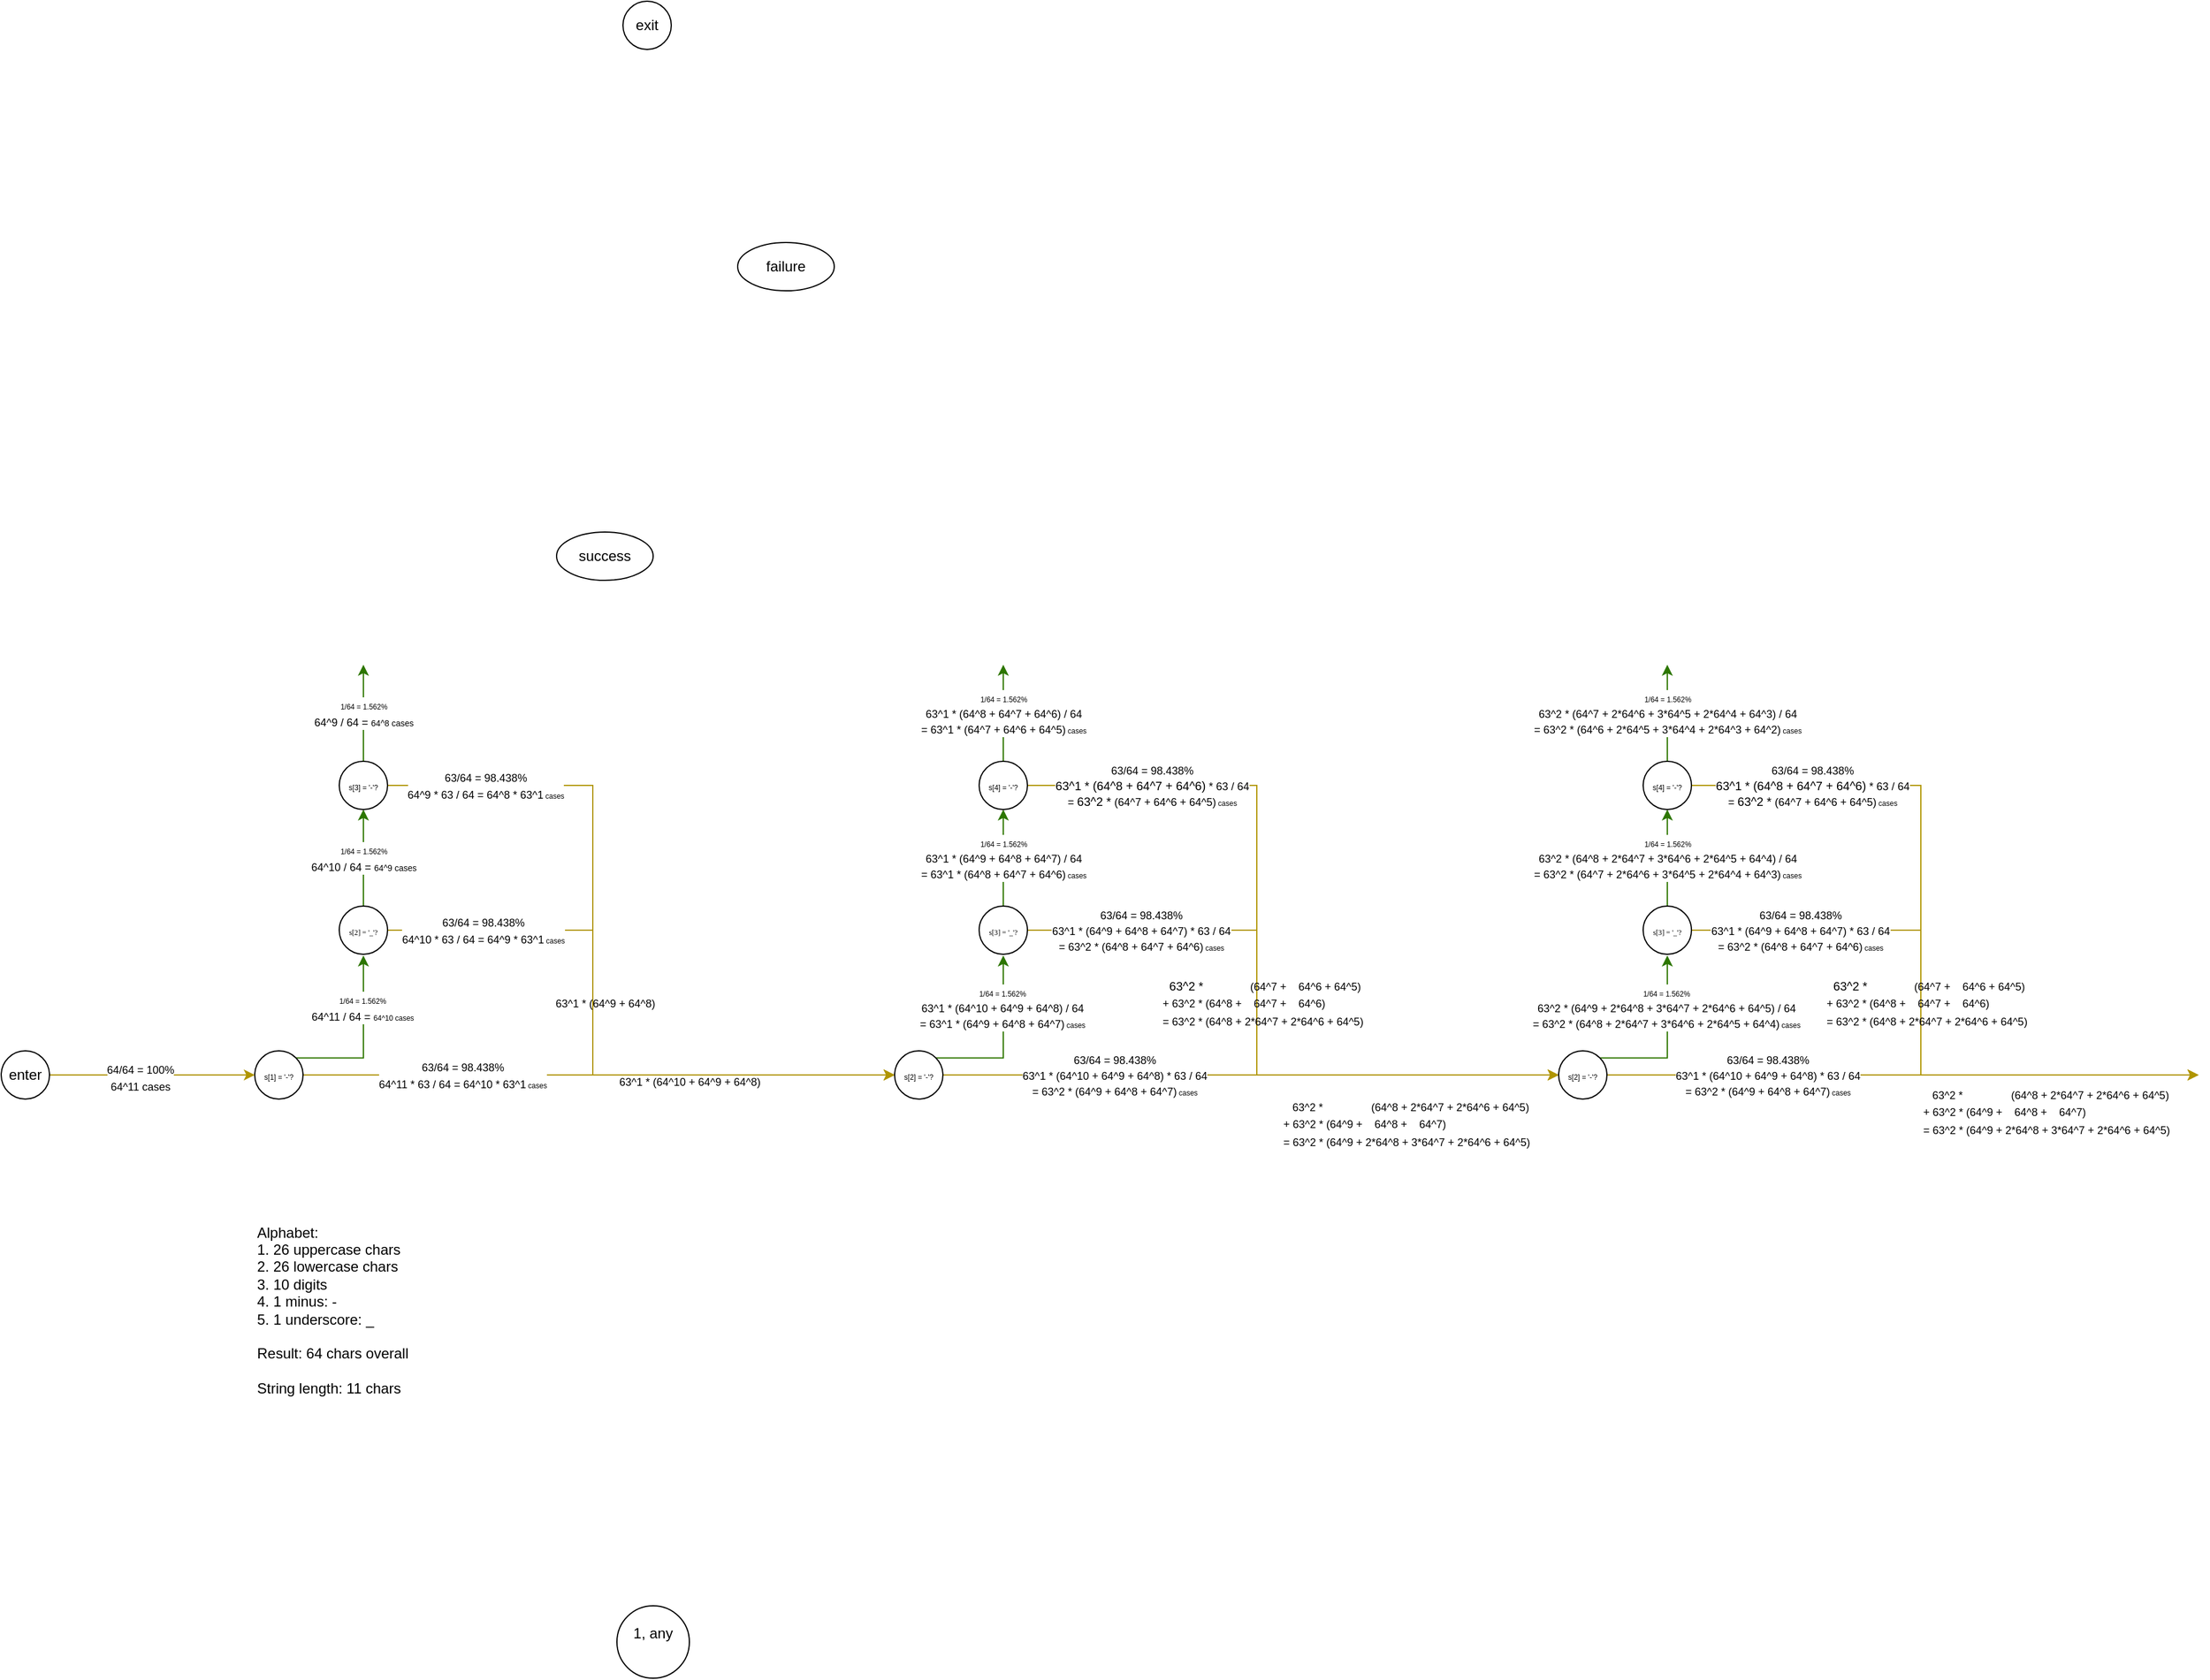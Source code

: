 <mxfile version="26.1.0">
  <diagram name="Page-1" id="RK9T8WM0EbbCLr0IWpob">
    <mxGraphModel dx="696" dy="1253" grid="1" gridSize="10" guides="1" tooltips="1" connect="1" arrows="1" fold="1" page="0" pageScale="1" pageWidth="827" pageHeight="1169" math="0" shadow="0">
      <root>
        <mxCell id="0" />
        <mxCell id="1" parent="0" />
        <mxCell id="fEy6dfUFtbCgCmivataz-5" style="edgeStyle=orthogonalEdgeStyle;rounded=0;orthogonalLoop=1;jettySize=auto;html=1;fillColor=#60a917;strokeColor=#2D7600;" parent="1" source="fEy6dfUFtbCgCmivataz-1" target="fEy6dfUFtbCgCmivataz-3" edge="1">
          <mxGeometry relative="1" as="geometry" />
        </mxCell>
        <mxCell id="fEy6dfUFtbCgCmivataz-142" value="&lt;span style=&quot;color: rgba(0, 0, 0, 0); font-family: monospace; font-size: 0px; text-align: start;&quot;&gt;%3CmxGraphModel%3E%3Croot%3E%3CmxCell%20id%3D%220%22%2F%3E%3CmxCell%20id%3D%221%22%20parent%3D%220%22%2F%3E%3CmxCell%20id%3D%222%22%20value%3D%221%2F64%22%20style%3D%22edgeLabel%3Bhtml%3D1%3Balign%3Dcenter%3BverticalAlign%3Dmiddle%3Bresizable%3D0%3Bpoints%3D%5B%5D%3B%22%20vertex%3D%221%22%20connectable%3D%220%22%20parent%3D%221%22%3E%3CmxGeometry%20x%3D%22339%22%20y%3D%22261.791%22%20as%3D%22geometry%22%2F%3E%3C%2FmxCell%3E%3C%2Froot%3E%3C%2FmxGraphModel%3E&lt;/span&gt;" style="edgeLabel;html=1;align=center;verticalAlign=middle;resizable=0;points=[];" parent="fEy6dfUFtbCgCmivataz-5" vertex="1" connectable="0">
          <mxGeometry x="-0.01" y="-2" relative="1" as="geometry">
            <mxPoint as="offset" />
          </mxGeometry>
        </mxCell>
        <mxCell id="fEy6dfUFtbCgCmivataz-143" value="&lt;div style=&quot;text-align: start;&quot;&gt;&lt;span style=&quot;background-color: light-dark(#ffffff, var(--ge-dark-color, #121212)); font-size: 0px;&quot;&gt;&lt;font face=&quot;monospace&quot; color=&quot;rgba(0, 0, 0, 0)&quot;&gt;1/&lt;/font&gt;&lt;/span&gt;&lt;/div&gt;" style="edgeLabel;html=1;align=center;verticalAlign=middle;resizable=0;points=[];" parent="fEy6dfUFtbCgCmivataz-5" vertex="1" connectable="0">
          <mxGeometry x="-0.043" y="-2" relative="1" as="geometry">
            <mxPoint as="offset" />
          </mxGeometry>
        </mxCell>
        <mxCell id="fEy6dfUFtbCgCmivataz-145" value="&lt;font style=&quot;font-size: 7px;&quot;&gt;&lt;font style=&quot;font-size: 6px;&quot;&gt;1/64 =&amp;nbsp;&lt;/font&gt;&lt;span style=&quot;color: light-dark(rgb(0, 0, 0), rgb(255, 255, 255)); background-color: light-dark(#ffffff, var(--ge-dark-color, #121212)); font-size: 6px;&quot;&gt;1.562%&lt;/span&gt;&lt;br&gt;&lt;/font&gt;&lt;div&gt;&lt;font style=&quot;font-size: 7px;&quot;&gt;&lt;span style=&quot;font-size: 9px; background-color: light-dark(#ffffff, var(--ge-dark-color, #121212)); color: light-dark(rgb(0, 0, 0), rgb(255, 255, 255));&quot;&gt;64^10 / 64 =&amp;nbsp;&lt;/span&gt;64^9 cases&lt;/font&gt;&lt;/div&gt;" style="edgeLabel;html=1;align=center;verticalAlign=middle;resizable=0;points=[];" parent="fEy6dfUFtbCgCmivataz-5" vertex="1" connectable="0">
          <mxGeometry x="-0.255" relative="1" as="geometry">
            <mxPoint y="-10" as="offset" />
          </mxGeometry>
        </mxCell>
        <mxCell id="fEy6dfUFtbCgCmivataz-67" style="edgeStyle=orthogonalEdgeStyle;rounded=0;orthogonalLoop=1;jettySize=auto;html=1;fillColor=#e3c800;strokeColor=#B09500;" parent="1" source="fEy6dfUFtbCgCmivataz-1" target="ksmxXlRCIbYC7EVP-Euy-13" edge="1">
          <mxGeometry relative="1" as="geometry">
            <Array as="points">
              <mxPoint x="530" y="300" />
              <mxPoint x="530" y="420" />
            </Array>
            <mxPoint x="770" y="410" as="targetPoint" />
          </mxGeometry>
        </mxCell>
        <mxCell id="fEy6dfUFtbCgCmivataz-160" value="&lt;font style=&quot;font-size: 9px;&quot;&gt;63/64 =&amp;nbsp;&lt;/font&gt;&lt;span style=&quot;color: light-dark(rgb(0, 0, 0), rgb(255, 255, 255)); background-color: light-dark(#ffffff, var(--ge-dark-color, #121212)); font-size: 9px;&quot;&gt;98.438%&lt;/span&gt;&lt;br&gt;&lt;div&gt;&lt;font style=&quot;font-size: 9px;&quot;&gt;&lt;span style=&quot;color: light-dark(rgb(0, 0, 0), rgb(255, 255, 255)); background-color: light-dark(#ffffff, var(--ge-dark-color, #121212));&quot;&gt;64^10 * 63 / 64 =&amp;nbsp;&lt;/span&gt;64^9 * 63^1&lt;span style=&quot;font-size: 6px;&quot;&gt;&amp;nbsp;cases&lt;/span&gt;&lt;/font&gt;&lt;/div&gt;" style="edgeLabel;html=1;align=center;verticalAlign=middle;resizable=0;points=[];" parent="fEy6dfUFtbCgCmivataz-67" vertex="1" connectable="0">
          <mxGeometry x="-0.62" y="-1" relative="1" as="geometry">
            <mxPoint x="-24" y="-1" as="offset" />
          </mxGeometry>
        </mxCell>
        <mxCell id="fEy6dfUFtbCgCmivataz-1" value="&lt;font face=&quot;Tahoma&quot;&gt;&lt;font style=&quot;font-size: 6px;&quot;&gt;s[2&lt;/font&gt;&lt;span style=&quot;font-size: 6px; background-color: transparent; color: light-dark(rgb(0, 0, 0), rgb(255, 255, 255));&quot;&gt;] = &#39;_&#39;?&lt;/span&gt;&lt;/font&gt;" style="ellipse;whiteSpace=wrap;html=1;aspect=fixed;" parent="1" vertex="1">
          <mxGeometry x="320" y="280" width="40" height="40" as="geometry" />
        </mxCell>
        <mxCell id="fEy6dfUFtbCgCmivataz-90" style="edgeStyle=orthogonalEdgeStyle;rounded=0;orthogonalLoop=1;jettySize=auto;html=1;fillColor=#e3c800;strokeColor=#B09500;" parent="1" source="fEy6dfUFtbCgCmivataz-2" target="ksmxXlRCIbYC7EVP-Euy-13" edge="1">
          <mxGeometry relative="1" as="geometry">
            <mxPoint x="770" y="420" as="targetPoint" />
          </mxGeometry>
        </mxCell>
        <mxCell id="fEy6dfUFtbCgCmivataz-141" value="&lt;font style=&quot;font-size: 9px;&quot;&gt;63/64 =&amp;nbsp;&lt;/font&gt;&lt;span style=&quot;color: light-dark(rgb(0, 0, 0), rgb(255, 255, 255)); background-color: light-dark(#ffffff, var(--ge-dark-color, #121212)); font-size: 9px;&quot;&gt;98.438%&lt;/span&gt;&lt;br&gt;&lt;div&gt;&lt;font style=&quot;font-size: 9px;&quot;&gt;&lt;span style=&quot;color: light-dark(rgb(0, 0, 0), rgb(255, 255, 255)); background-color: light-dark(#ffffff, var(--ge-dark-color, #121212));&quot;&gt;64^11 * 63 / 64 =&amp;nbsp;&lt;/span&gt;64^10 * 63^1&lt;span style=&quot;font-size: 6px;&quot;&gt;&amp;nbsp;cases&lt;/span&gt;&lt;/font&gt;&lt;/div&gt;" style="edgeLabel;html=1;align=center;verticalAlign=middle;resizable=0;points=[];" parent="fEy6dfUFtbCgCmivataz-90" vertex="1" connectable="0">
          <mxGeometry x="-0.057" y="2" relative="1" as="geometry">
            <mxPoint x="-99" y="2" as="offset" />
          </mxGeometry>
        </mxCell>
        <mxCell id="fEy6dfUFtbCgCmivataz-99" style="edgeStyle=orthogonalEdgeStyle;rounded=0;orthogonalLoop=1;jettySize=auto;html=1;exitX=1;exitY=0;exitDx=0;exitDy=0;fillColor=#60a917;strokeColor=#2D7600;" parent="1" source="fEy6dfUFtbCgCmivataz-2" edge="1">
          <mxGeometry relative="1" as="geometry">
            <mxPoint x="314.142" y="366.858" as="sourcePoint" />
            <mxPoint x="340" y="321" as="targetPoint" />
            <Array as="points">
              <mxPoint x="340" y="406" />
            </Array>
          </mxGeometry>
        </mxCell>
        <mxCell id="fEy6dfUFtbCgCmivataz-140" value="&lt;font style=&quot;font-size: 6px;&quot;&gt;1/64 =&amp;nbsp;&lt;/font&gt;&lt;span style=&quot;font-size: 6px; background-color: light-dark(#ffffff, var(--ge-dark-color, #121212)); color: light-dark(rgb(0, 0, 0), rgb(255, 255, 255));&quot;&gt;1.562%&lt;/span&gt;&lt;div&gt;&lt;font style=&quot;font-size: 6px;&quot;&gt;&lt;span style=&quot;font-size: 9px; background-color: light-dark(#ffffff, var(--ge-dark-color, #121212)); color: light-dark(rgb(0, 0, 0), rgb(255, 255, 255));&quot;&gt;64^11 / 64 =&amp;nbsp;&lt;/span&gt;64^10 cases&lt;/font&gt;&lt;/div&gt;" style="edgeLabel;html=1;align=center;verticalAlign=middle;resizable=0;points=[];" parent="fEy6dfUFtbCgCmivataz-99" vertex="1" connectable="0">
          <mxGeometry x="0.4" y="1" relative="1" as="geometry">
            <mxPoint as="offset" />
          </mxGeometry>
        </mxCell>
        <mxCell id="fEy6dfUFtbCgCmivataz-2" value="&lt;font style=&quot;font-size: 6px;&quot;&gt;s[1] = &#39;-&#39;?&lt;/font&gt;" style="ellipse;whiteSpace=wrap;html=1;aspect=fixed;" parent="1" vertex="1">
          <mxGeometry x="250" y="400" width="40" height="40" as="geometry" />
        </mxCell>
        <mxCell id="fEy6dfUFtbCgCmivataz-6" style="edgeStyle=orthogonalEdgeStyle;rounded=0;orthogonalLoop=1;jettySize=auto;html=1;fillColor=#60a917;strokeColor=#2D7600;" parent="1" source="fEy6dfUFtbCgCmivataz-3" edge="1">
          <mxGeometry relative="1" as="geometry">
            <mxPoint x="340" y="80" as="targetPoint" />
          </mxGeometry>
        </mxCell>
        <mxCell id="fEy6dfUFtbCgCmivataz-146" value="&lt;font style=&quot;font-size: 6px;&quot;&gt;1/64 =&amp;nbsp;&lt;/font&gt;&lt;span style=&quot;color: light-dark(rgb(0, 0, 0), rgb(255, 255, 255)); background-color: light-dark(#ffffff, var(--ge-dark-color, #121212)); font-size: 6px;&quot;&gt;1.562%&lt;/span&gt;&lt;br&gt;&lt;div&gt;&lt;font style=&quot;font-size: 7px;&quot;&gt;&lt;span style=&quot;font-size: 9px; background-color: light-dark(#ffffff, var(--ge-dark-color, #121212)); color: light-dark(rgb(0, 0, 0), rgb(255, 255, 255));&quot;&gt;64^9 / 64 =&amp;nbsp;&lt;/span&gt;64^8 cases&lt;/font&gt;&lt;/div&gt;" style="edgeLabel;html=1;align=center;verticalAlign=middle;resizable=0;points=[];" parent="fEy6dfUFtbCgCmivataz-6" vertex="1" connectable="0">
          <mxGeometry x="-0.05" relative="1" as="geometry">
            <mxPoint y="-2" as="offset" />
          </mxGeometry>
        </mxCell>
        <mxCell id="fEy6dfUFtbCgCmivataz-65" style="edgeStyle=orthogonalEdgeStyle;rounded=0;orthogonalLoop=1;jettySize=auto;html=1;fillColor=#e3c800;strokeColor=#B09500;" parent="1" source="fEy6dfUFtbCgCmivataz-3" target="ksmxXlRCIbYC7EVP-Euy-13" edge="1">
          <mxGeometry relative="1" as="geometry">
            <Array as="points">
              <mxPoint x="530" y="180" />
              <mxPoint x="530" y="420" />
            </Array>
            <mxPoint x="760" y="420" as="targetPoint" />
          </mxGeometry>
        </mxCell>
        <mxCell id="fEy6dfUFtbCgCmivataz-159" value="&lt;font style=&quot;font-size: 9px;&quot;&gt;63/64 =&amp;nbsp;&lt;/font&gt;&lt;span style=&quot;color: light-dark(rgb(0, 0, 0), rgb(255, 255, 255)); background-color: light-dark(#ffffff, var(--ge-dark-color, #121212)); font-size: 9px;&quot;&gt;98.438%&lt;/span&gt;&lt;br&gt;&lt;div&gt;&lt;font style=&quot;font-size: 9px;&quot;&gt;&lt;span style=&quot;color: light-dark(rgb(0, 0, 0), rgb(255, 255, 255)); background-color: light-dark(#ffffff, var(--ge-dark-color, #121212));&quot;&gt;64^9 * 63 / 64 =&amp;nbsp;&lt;/span&gt;64^8 * 63^1&lt;span style=&quot;font-size: 6px;&quot;&gt;&amp;nbsp;cases&lt;/span&gt;&lt;/font&gt;&lt;/div&gt;" style="edgeLabel;html=1;align=center;verticalAlign=middle;resizable=0;points=[];" parent="fEy6dfUFtbCgCmivataz-65" vertex="1" connectable="0">
          <mxGeometry x="-0.73" y="-1" relative="1" as="geometry">
            <mxPoint x="-8" y="-1" as="offset" />
          </mxGeometry>
        </mxCell>
        <mxCell id="fEy6dfUFtbCgCmivataz-3" value="&lt;span style=&quot;font-size: 6px;&quot;&gt;s[3] = &#39;-&#39;?&lt;/span&gt;" style="ellipse;whiteSpace=wrap;html=1;aspect=fixed;" parent="1" vertex="1">
          <mxGeometry x="320" y="160" width="40" height="40" as="geometry" />
        </mxCell>
        <mxCell id="fEy6dfUFtbCgCmivataz-7" value="success" style="ellipse;whiteSpace=wrap;html=1;" parent="1" vertex="1">
          <mxGeometry x="500" y="-30" width="80" height="40" as="geometry" />
        </mxCell>
        <mxCell id="fEy6dfUFtbCgCmivataz-153" style="edgeStyle=orthogonalEdgeStyle;rounded=0;orthogonalLoop=1;jettySize=auto;html=1;entryX=0;entryY=0.5;entryDx=0;entryDy=0;fillColor=#e3c800;strokeColor=#B09500;" parent="1" source="fEy6dfUFtbCgCmivataz-53" target="fEy6dfUFtbCgCmivataz-2" edge="1">
          <mxGeometry relative="1" as="geometry" />
        </mxCell>
        <mxCell id="fEy6dfUFtbCgCmivataz-154" value="&lt;span style=&quot;color: rgba(0, 0, 0, 0); font-family: monospace; font-size: 0px; text-align: start;&quot;&gt;%3CmxGraphModel%3E%3Croot%3E%3CmxCell%20id%3D%220%22%2F%3E%3CmxCell%20id%3D%221%22%20parent%3D%220%22%2F%3E%3CmxCell%20id%3D%222%22%20value%3D%2264%2F64%26lt%3Bbr%26gt%3B100%25%22%20style%3D%22edgeLabel%3Bhtml%3D1%3Balign%3Dcenter%3BverticalAlign%3Dmiddle%3Bresizable%3D0%3Bpoints%3D%5B%5D%3B%22%20vertex%3D%221%22%20connectable%3D%220%22%20parent%3D%221%22%3E%3CmxGeometry%20x%3D%22341%22%20y%3D%2210%22%20as%3D%22geometry%22%2F%3E%3C%2FmxCell%3E%3C%2Froot%3E%3C%2FmxGraphModel%3E6&lt;/span&gt;" style="edgeLabel;html=1;align=center;verticalAlign=middle;resizable=0;points=[];" parent="fEy6dfUFtbCgCmivataz-153" vertex="1" connectable="0">
          <mxGeometry x="-0.092" relative="1" as="geometry">
            <mxPoint as="offset" />
          </mxGeometry>
        </mxCell>
        <mxCell id="fEy6dfUFtbCgCmivataz-155" value="&lt;font style=&quot;font-size: 9px;&quot;&gt;64/64 =&amp;nbsp;&lt;/font&gt;&lt;span style=&quot;font-size: 9px; background-color: light-dark(#ffffff, var(--ge-dark-color, #121212)); color: light-dark(rgb(0, 0, 0), rgb(255, 255, 255));&quot;&gt;100%&lt;/span&gt;&lt;div&gt;&lt;font style=&quot;font-size: 9px;&quot;&gt;64^11 cases&lt;/font&gt;&lt;/div&gt;" style="edgeLabel;html=1;align=center;verticalAlign=middle;resizable=0;points=[];" parent="fEy6dfUFtbCgCmivataz-153" vertex="1" connectable="0">
          <mxGeometry x="-0.123" y="-2" relative="1" as="geometry">
            <mxPoint as="offset" />
          </mxGeometry>
        </mxCell>
        <mxCell id="fEy6dfUFtbCgCmivataz-53" value="enter" style="ellipse;whiteSpace=wrap;html=1;" parent="1" vertex="1">
          <mxGeometry x="40" y="400" width="40" height="40" as="geometry" />
        </mxCell>
        <mxCell id="fEy6dfUFtbCgCmivataz-63" value="failure" style="ellipse;whiteSpace=wrap;html=1;" parent="1" vertex="1">
          <mxGeometry x="650" y="-270" width="80" height="40" as="geometry" />
        </mxCell>
        <mxCell id="fEy6dfUFtbCgCmivataz-64" value="exit" style="ellipse;whiteSpace=wrap;html=1;aspect=fixed;" parent="1" vertex="1">
          <mxGeometry x="555" y="-470" width="40" height="40" as="geometry" />
        </mxCell>
        <mxCell id="fEy6dfUFtbCgCmivataz-139" value="Alphabet:&lt;div&gt;1. 26 uppercase chars&lt;/div&gt;&lt;div&gt;2. 26 lowercase chars&lt;/div&gt;&lt;div&gt;3. 10 digits&lt;/div&gt;&lt;div&gt;4. 1 minus: -&lt;/div&gt;&lt;div&gt;&lt;span style=&quot;background-color: transparent; color: light-dark(rgb(0, 0, 0), rgb(255, 255, 255));&quot;&gt;5. 1 underscore:&lt;/span&gt;&lt;span style=&quot;background-color: transparent; color: light-dark(rgb(0, 0, 0), rgb(255, 255, 255));&quot;&gt;&amp;nbsp;&lt;/span&gt;_&lt;br&gt;&lt;br&gt;Result: 64 chars overall&lt;/div&gt;&lt;div&gt;&lt;br&gt;&lt;/div&gt;&lt;div&gt;String length: 11 chars&lt;/div&gt;" style="text;html=1;align=left;verticalAlign=middle;resizable=0;points=[];autosize=1;strokeColor=none;fillColor=none;" parent="1" vertex="1">
          <mxGeometry x="250" y="535" width="150" height="160" as="geometry" />
        </mxCell>
        <mxCell id="fEy6dfUFtbCgCmivataz-161" value="&lt;span style=&quot;font-size: 9px;&quot;&gt;63^1 * (&lt;/span&gt;&lt;span style=&quot;font-size: 9px;&quot;&gt;64^9 +&amp;nbsp;&lt;/span&gt;&lt;span style=&quot;font-size: 9px;&quot;&gt;64^8&lt;/span&gt;&lt;span style=&quot;font-size: 9px;&quot;&gt;)&lt;/span&gt;&lt;span style=&quot;font-size: 9px;&quot;&gt;&lt;br&gt;&lt;/span&gt;" style="text;html=1;align=center;verticalAlign=middle;resizable=0;points=[];autosize=1;strokeColor=none;fillColor=none;" parent="1" vertex="1">
          <mxGeometry x="485" y="345" width="110" height="30" as="geometry" />
        </mxCell>
        <mxCell id="fEy6dfUFtbCgCmivataz-165" value="&lt;span style=&quot;font-size: 9px;&quot;&gt;63^1 * (&lt;/span&gt;&lt;span style=&quot;font-size: 9px;&quot;&gt;64^10 +&amp;nbsp;&lt;/span&gt;&lt;span style=&quot;font-size: 9px;&quot;&gt;64^9 +&amp;nbsp;&lt;/span&gt;&lt;span style=&quot;font-size: 9px;&quot;&gt;64^8&lt;/span&gt;&lt;span style=&quot;font-size: 9px;&quot;&gt;)&lt;/span&gt;" style="text;html=1;align=center;verticalAlign=middle;resizable=0;points=[];autosize=1;strokeColor=none;fillColor=none;" parent="1" vertex="1">
          <mxGeometry x="540" y="410" width="140" height="30" as="geometry" />
        </mxCell>
        <mxCell id="ksmxXlRCIbYC7EVP-Euy-1" value="1, any&lt;div&gt;&lt;br&gt;&lt;/div&gt;" style="ellipse;whiteSpace=wrap;html=1;" vertex="1" parent="1">
          <mxGeometry x="550" y="860" width="60" height="60" as="geometry" />
        </mxCell>
        <mxCell id="ksmxXlRCIbYC7EVP-Euy-2" style="edgeStyle=orthogonalEdgeStyle;rounded=0;orthogonalLoop=1;jettySize=auto;html=1;fillColor=#60a917;strokeColor=#2D7600;" edge="1" source="ksmxXlRCIbYC7EVP-Euy-8" target="ksmxXlRCIbYC7EVP-Euy-18" parent="1">
          <mxGeometry relative="1" as="geometry" />
        </mxCell>
        <mxCell id="ksmxXlRCIbYC7EVP-Euy-3" value="&lt;span style=&quot;color: rgba(0, 0, 0, 0); font-family: monospace; font-size: 0px; text-align: start;&quot;&gt;%3CmxGraphModel%3E%3Croot%3E%3CmxCell%20id%3D%220%22%2F%3E%3CmxCell%20id%3D%221%22%20parent%3D%220%22%2F%3E%3CmxCell%20id%3D%222%22%20value%3D%221%2F64%22%20style%3D%22edgeLabel%3Bhtml%3D1%3Balign%3Dcenter%3BverticalAlign%3Dmiddle%3Bresizable%3D0%3Bpoints%3D%5B%5D%3B%22%20vertex%3D%221%22%20connectable%3D%220%22%20parent%3D%221%22%3E%3CmxGeometry%20x%3D%22339%22%20y%3D%22261.791%22%20as%3D%22geometry%22%2F%3E%3C%2FmxCell%3E%3C%2Froot%3E%3C%2FmxGraphModel%3E&lt;/span&gt;" style="edgeLabel;html=1;align=center;verticalAlign=middle;resizable=0;points=[];" vertex="1" connectable="0" parent="ksmxXlRCIbYC7EVP-Euy-2">
          <mxGeometry x="-0.01" y="-2" relative="1" as="geometry">
            <mxPoint as="offset" />
          </mxGeometry>
        </mxCell>
        <mxCell id="ksmxXlRCIbYC7EVP-Euy-4" value="&lt;div style=&quot;text-align: start;&quot;&gt;&lt;span style=&quot;background-color: light-dark(#ffffff, var(--ge-dark-color, #121212)); font-size: 0px;&quot;&gt;&lt;font face=&quot;monospace&quot; color=&quot;rgba(0, 0, 0, 0)&quot;&gt;1/&lt;/font&gt;&lt;/span&gt;&lt;/div&gt;" style="edgeLabel;html=1;align=center;verticalAlign=middle;resizable=0;points=[];" vertex="1" connectable="0" parent="ksmxXlRCIbYC7EVP-Euy-2">
          <mxGeometry x="-0.043" y="-2" relative="1" as="geometry">
            <mxPoint as="offset" />
          </mxGeometry>
        </mxCell>
        <mxCell id="ksmxXlRCIbYC7EVP-Euy-5" value="&lt;font style=&quot;font-size: 7px;&quot;&gt;&lt;font style=&quot;font-size: 6px;&quot;&gt;1/64 =&amp;nbsp;&lt;/font&gt;&lt;span style=&quot;color: light-dark(rgb(0, 0, 0), rgb(255, 255, 255)); background-color: light-dark(#ffffff, var(--ge-dark-color, #121212)); font-size: 6px;&quot;&gt;1.562%&lt;/span&gt;&lt;br&gt;&lt;/font&gt;&lt;div&gt;&lt;span style=&quot;color: light-dark(rgb(0, 0, 0), rgb(255, 255, 255)); font-size: 9px;&quot;&gt;63^1 *&amp;nbsp;&lt;/span&gt;&lt;span style=&quot;color: light-dark(rgb(0, 0, 0), rgb(255, 255, 255)); font-size: 9px;&quot;&gt;(&lt;/span&gt;&lt;span style=&quot;color: light-dark(rgb(0, 0, 0), rgb(255, 255, 255)); font-size: 9px;&quot;&gt;64^9 +&amp;nbsp;&lt;/span&gt;&lt;span style=&quot;color: light-dark(rgb(0, 0, 0), rgb(255, 255, 255)); font-size: 9px;&quot;&gt;64^8 +&amp;nbsp;&lt;/span&gt;&lt;span style=&quot;color: light-dark(rgb(0, 0, 0), rgb(255, 255, 255)); font-size: 9px;&quot;&gt;64^7&lt;/span&gt;&lt;span style=&quot;color: light-dark(rgb(0, 0, 0), rgb(255, 255, 255)); font-size: 9px;&quot;&gt;)&lt;/span&gt;&lt;span style=&quot;color: light-dark(rgb(0, 0, 0), rgb(255, 255, 255)); font-size: 9px; background-color: light-dark(#ffffff, var(--ge-dark-color, #121212));&quot;&gt;&amp;nbsp;/ 64&lt;br&gt;=&amp;nbsp;&lt;/span&gt;&lt;span style=&quot;color: light-dark(rgb(0, 0, 0), rgb(255, 255, 255)); font-size: 9px;&quot;&gt;63^1 * (&lt;/span&gt;&lt;span style=&quot;color: light-dark(rgb(0, 0, 0), rgb(255, 255, 255)); font-size: 9px;&quot;&gt;64^8 +&amp;nbsp;&lt;/span&gt;&lt;span style=&quot;color: light-dark(rgb(0, 0, 0), rgb(255, 255, 255)); font-size: 9px;&quot;&gt;64^7 +&amp;nbsp;&lt;/span&gt;&lt;span style=&quot;color: light-dark(rgb(0, 0, 0), rgb(255, 255, 255)); font-size: 9px;&quot;&gt;64^6&lt;/span&gt;&lt;span style=&quot;color: light-dark(rgb(0, 0, 0), rgb(255, 255, 255)); font-size: 9px;&quot;&gt;)&lt;/span&gt;&lt;span style=&quot;font-size: 6px;&quot;&gt;&amp;nbsp;cases&lt;/span&gt;&lt;/div&gt;" style="edgeLabel;html=1;align=center;verticalAlign=middle;resizable=0;points=[];" vertex="1" connectable="0" parent="ksmxXlRCIbYC7EVP-Euy-2">
          <mxGeometry x="-0.255" relative="1" as="geometry">
            <mxPoint y="-10" as="offset" />
          </mxGeometry>
        </mxCell>
        <mxCell id="ksmxXlRCIbYC7EVP-Euy-6" style="edgeStyle=orthogonalEdgeStyle;rounded=0;orthogonalLoop=1;jettySize=auto;html=1;fillColor=#e3c800;strokeColor=#B09500;" edge="1" source="ksmxXlRCIbYC7EVP-Euy-8" parent="1" target="ksmxXlRCIbYC7EVP-Euy-33">
          <mxGeometry relative="1" as="geometry">
            <Array as="points">
              <mxPoint x="1080" y="300" />
              <mxPoint x="1080" y="420" />
            </Array>
            <mxPoint x="1310" y="420" as="targetPoint" />
          </mxGeometry>
        </mxCell>
        <mxCell id="ksmxXlRCIbYC7EVP-Euy-7" value="&lt;font style=&quot;font-size: 9px;&quot;&gt;63/64 =&amp;nbsp;&lt;/font&gt;&lt;span style=&quot;color: light-dark(rgb(0, 0, 0), rgb(255, 255, 255)); background-color: light-dark(#ffffff, var(--ge-dark-color, #121212)); font-size: 9px;&quot;&gt;98.438%&lt;/span&gt;&lt;br&gt;&lt;div&gt;&lt;font style=&quot;font-size: 9px;&quot;&gt;&lt;span style=&quot;color: light-dark(rgb(0, 0, 0), rgb(255, 255, 255));&quot;&gt;63^1 *&amp;nbsp;&lt;/span&gt;&lt;span style=&quot;color: light-dark(rgb(0, 0, 0), rgb(255, 255, 255));&quot;&gt;(&lt;/span&gt;&lt;span style=&quot;color: light-dark(rgb(0, 0, 0), rgb(255, 255, 255));&quot;&gt;64^9 +&amp;nbsp;&lt;/span&gt;&lt;span style=&quot;color: light-dark(rgb(0, 0, 0), rgb(255, 255, 255));&quot;&gt;64^8 +&amp;nbsp;&lt;/span&gt;&lt;span style=&quot;color: light-dark(rgb(0, 0, 0), rgb(255, 255, 255));&quot;&gt;64^7&lt;/span&gt;&lt;span style=&quot;color: light-dark(rgb(0, 0, 0), rgb(255, 255, 255));&quot;&gt;)&lt;/span&gt;&lt;span style=&quot;color: light-dark(rgb(0, 0, 0), rgb(255, 255, 255)); background-color: light-dark(#ffffff, var(--ge-dark-color, #121212));&quot;&gt;&amp;nbsp;* 63 / 64&lt;br&gt;=&amp;nbsp;&lt;/span&gt;63^2 *&amp;nbsp;&lt;/font&gt;&lt;span style=&quot;color: light-dark(rgb(0, 0, 0), rgb(255, 255, 255)); font-size: 9px;&quot;&gt;(&lt;/span&gt;&lt;span style=&quot;color: light-dark(rgb(0, 0, 0), rgb(255, 255, 255)); font-size: 9px;&quot;&gt;64^8 +&amp;nbsp;&lt;/span&gt;&lt;span style=&quot;color: light-dark(rgb(0, 0, 0), rgb(255, 255, 255)); font-size: 9px;&quot;&gt;64^7 +&amp;nbsp;&lt;/span&gt;&lt;span style=&quot;color: light-dark(rgb(0, 0, 0), rgb(255, 255, 255)); font-size: 9px;&quot;&gt;64^6&lt;/span&gt;&lt;span style=&quot;color: light-dark(rgb(0, 0, 0), rgb(255, 255, 255)); font-size: 9px;&quot;&gt;)&lt;/span&gt;&lt;span style=&quot;color: light-dark(rgb(0, 0, 0), rgb(255, 255, 255)); font-size: 6px; background-color: light-dark(#ffffff, var(--ge-dark-color, #121212));&quot;&gt;&amp;nbsp;cases&lt;/span&gt;&lt;/div&gt;" style="edgeLabel;html=1;align=center;verticalAlign=middle;resizable=0;points=[];" vertex="1" connectable="0" parent="ksmxXlRCIbYC7EVP-Euy-6">
          <mxGeometry x="-0.62" y="-1" relative="1" as="geometry">
            <mxPoint x="-13" y="-1" as="offset" />
          </mxGeometry>
        </mxCell>
        <mxCell id="ksmxXlRCIbYC7EVP-Euy-8" value="&lt;font face=&quot;Tahoma&quot;&gt;&lt;font style=&quot;font-size: 6px;&quot;&gt;s[3&lt;/font&gt;&lt;span style=&quot;font-size: 6px; background-color: transparent; color: light-dark(rgb(0, 0, 0), rgb(255, 255, 255));&quot;&gt;] = &#39;_&#39;?&lt;/span&gt;&lt;/font&gt;" style="ellipse;whiteSpace=wrap;html=1;aspect=fixed;" vertex="1" parent="1">
          <mxGeometry x="850" y="280" width="40" height="40" as="geometry" />
        </mxCell>
        <mxCell id="ksmxXlRCIbYC7EVP-Euy-9" style="edgeStyle=orthogonalEdgeStyle;rounded=0;orthogonalLoop=1;jettySize=auto;html=1;fillColor=#e3c800;strokeColor=#B09500;" edge="1" source="ksmxXlRCIbYC7EVP-Euy-13" parent="1" target="ksmxXlRCIbYC7EVP-Euy-33">
          <mxGeometry relative="1" as="geometry">
            <mxPoint x="1310" y="420" as="targetPoint" />
          </mxGeometry>
        </mxCell>
        <mxCell id="ksmxXlRCIbYC7EVP-Euy-10" value="&lt;font style=&quot;font-size: 9px;&quot;&gt;63/64 =&amp;nbsp;&lt;/font&gt;&lt;span style=&quot;color: light-dark(rgb(0, 0, 0), rgb(255, 255, 255)); background-color: light-dark(#ffffff, var(--ge-dark-color, #121212)); font-size: 9px;&quot;&gt;98.438%&lt;/span&gt;&lt;br&gt;&lt;div&gt;&lt;font style=&quot;font-size: 9px;&quot;&gt;&lt;span style=&quot;color: light-dark(rgb(0, 0, 0), rgb(255, 255, 255));&quot;&gt;63^1 * (&lt;/span&gt;&lt;span style=&quot;color: light-dark(rgb(0, 0, 0), rgb(255, 255, 255));&quot;&gt;64^10 +&amp;nbsp;&lt;/span&gt;&lt;span style=&quot;color: light-dark(rgb(0, 0, 0), rgb(255, 255, 255));&quot;&gt;64^9 +&amp;nbsp;&lt;/span&gt;&lt;span style=&quot;color: light-dark(rgb(0, 0, 0), rgb(255, 255, 255));&quot;&gt;64^8&lt;/span&gt;&lt;span style=&quot;color: light-dark(rgb(0, 0, 0), rgb(255, 255, 255));&quot;&gt;)&lt;/span&gt;&lt;span style=&quot;color: light-dark(rgb(0, 0, 0), rgb(255, 255, 255)); background-color: light-dark(#ffffff, var(--ge-dark-color, #121212));&quot;&gt;&amp;nbsp;* 63 / 64&lt;br&gt;=&amp;nbsp;&lt;/span&gt;63^2 *&amp;nbsp;&lt;/font&gt;&lt;span style=&quot;color: light-dark(rgb(0, 0, 0), rgb(255, 255, 255)); font-size: 9px;&quot;&gt;(&lt;/span&gt;&lt;span style=&quot;color: light-dark(rgb(0, 0, 0), rgb(255, 255, 255)); font-size: 9px;&quot;&gt;64^9 +&amp;nbsp;&lt;/span&gt;&lt;span style=&quot;color: light-dark(rgb(0, 0, 0), rgb(255, 255, 255)); font-size: 9px;&quot;&gt;64^8 +&amp;nbsp;&lt;/span&gt;&lt;span style=&quot;color: light-dark(rgb(0, 0, 0), rgb(255, 255, 255)); font-size: 9px;&quot;&gt;64^7&lt;/span&gt;&lt;span style=&quot;color: light-dark(rgb(0, 0, 0), rgb(255, 255, 255)); font-size: 9px;&quot;&gt;)&lt;/span&gt;&lt;span style=&quot;font-size: 6px; background-color: light-dark(#ffffff, var(--ge-dark-color, #121212)); color: light-dark(rgb(0, 0, 0), rgb(255, 255, 255));&quot;&gt;&amp;nbsp;cases&lt;/span&gt;&lt;/div&gt;" style="edgeLabel;html=1;align=center;verticalAlign=middle;resizable=0;points=[];" vertex="1" connectable="0" parent="ksmxXlRCIbYC7EVP-Euy-9">
          <mxGeometry x="-0.057" y="2" relative="1" as="geometry">
            <mxPoint x="-99" y="2" as="offset" />
          </mxGeometry>
        </mxCell>
        <mxCell id="ksmxXlRCIbYC7EVP-Euy-11" style="edgeStyle=orthogonalEdgeStyle;rounded=0;orthogonalLoop=1;jettySize=auto;html=1;exitX=1;exitY=0;exitDx=0;exitDy=0;fillColor=#60a917;strokeColor=#2D7600;" edge="1" source="ksmxXlRCIbYC7EVP-Euy-13" parent="1">
          <mxGeometry relative="1" as="geometry">
            <mxPoint x="844.142" y="366.858" as="sourcePoint" />
            <mxPoint x="870" y="321" as="targetPoint" />
            <Array as="points">
              <mxPoint x="870" y="406" />
            </Array>
          </mxGeometry>
        </mxCell>
        <mxCell id="ksmxXlRCIbYC7EVP-Euy-12" value="&lt;font style=&quot;font-size: 6px;&quot;&gt;1/64 =&amp;nbsp;&lt;/font&gt;&lt;span style=&quot;font-size: 6px; background-color: light-dark(#ffffff, var(--ge-dark-color, #121212)); color: light-dark(rgb(0, 0, 0), rgb(255, 255, 255));&quot;&gt;1.562%&lt;br&gt;&lt;/span&gt;&lt;div&gt;&lt;font style=&quot;font-size: 6px;&quot;&gt;&lt;span style=&quot;color: light-dark(rgb(0, 0, 0), rgb(255, 255, 255)); font-size: 9px;&quot;&gt;63^1 * (&lt;/span&gt;&lt;span style=&quot;color: light-dark(rgb(0, 0, 0), rgb(255, 255, 255)); font-size: 9px;&quot;&gt;64^10 +&amp;nbsp;&lt;/span&gt;&lt;span style=&quot;color: light-dark(rgb(0, 0, 0), rgb(255, 255, 255)); font-size: 9px;&quot;&gt;64^9 +&amp;nbsp;&lt;/span&gt;&lt;span style=&quot;color: light-dark(rgb(0, 0, 0), rgb(255, 255, 255)); font-size: 9px;&quot;&gt;64^8&lt;/span&gt;&lt;span style=&quot;color: light-dark(rgb(0, 0, 0), rgb(255, 255, 255)); font-size: 9px;&quot;&gt;)&lt;/span&gt;&lt;span style=&quot;font-size: 9px; background-color: light-dark(#ffffff, var(--ge-dark-color, #121212)); color: light-dark(rgb(0, 0, 0), rgb(255, 255, 255));&quot;&gt;&amp;nbsp;/ 64&lt;br&gt;=&amp;nbsp;&lt;/span&gt;&lt;span style=&quot;color: light-dark(rgb(0, 0, 0), rgb(255, 255, 255)); font-size: 9px;&quot;&gt;63^1 * (&lt;/span&gt;&lt;span style=&quot;color: light-dark(rgb(0, 0, 0), rgb(255, 255, 255)); font-size: 9px;&quot;&gt;64^9 +&amp;nbsp;&lt;/span&gt;&lt;span style=&quot;color: light-dark(rgb(0, 0, 0), rgb(255, 255, 255)); font-size: 9px;&quot;&gt;64^8 +&amp;nbsp;&lt;/span&gt;&lt;span style=&quot;color: light-dark(rgb(0, 0, 0), rgb(255, 255, 255)); font-size: 9px;&quot;&gt;64^7&lt;/span&gt;&lt;span style=&quot;color: light-dark(rgb(0, 0, 0), rgb(255, 255, 255)); font-size: 9px;&quot;&gt;)&lt;/span&gt;&amp;nbsp;cases&lt;/font&gt;&lt;/div&gt;" style="edgeLabel;html=1;align=center;verticalAlign=middle;resizable=0;points=[];" vertex="1" connectable="0" parent="ksmxXlRCIbYC7EVP-Euy-11">
          <mxGeometry x="0.4" y="1" relative="1" as="geometry">
            <mxPoint as="offset" />
          </mxGeometry>
        </mxCell>
        <mxCell id="ksmxXlRCIbYC7EVP-Euy-13" value="&lt;font style=&quot;font-size: 6px;&quot;&gt;s[2] = &#39;-&#39;?&lt;/font&gt;" style="ellipse;whiteSpace=wrap;html=1;aspect=fixed;" vertex="1" parent="1">
          <mxGeometry x="780" y="400" width="40" height="40" as="geometry" />
        </mxCell>
        <mxCell id="ksmxXlRCIbYC7EVP-Euy-14" style="edgeStyle=orthogonalEdgeStyle;rounded=0;orthogonalLoop=1;jettySize=auto;html=1;fillColor=#60a917;strokeColor=#2D7600;" edge="1" source="ksmxXlRCIbYC7EVP-Euy-18" parent="1">
          <mxGeometry relative="1" as="geometry">
            <mxPoint x="870" y="80" as="targetPoint" />
          </mxGeometry>
        </mxCell>
        <mxCell id="ksmxXlRCIbYC7EVP-Euy-15" value="&lt;font style=&quot;font-size: 6px;&quot;&gt;1/64 =&amp;nbsp;&lt;/font&gt;&lt;span style=&quot;color: light-dark(rgb(0, 0, 0), rgb(255, 255, 255)); background-color: light-dark(#ffffff, var(--ge-dark-color, #121212)); font-size: 6px;&quot;&gt;1.562%&lt;/span&gt;&lt;br&gt;&lt;div&gt;&lt;span style=&quot;color: light-dark(rgb(0, 0, 0), rgb(255, 255, 255)); font-size: 9px;&quot;&gt;63^1 *&amp;nbsp;&lt;/span&gt;&lt;span style=&quot;color: light-dark(rgb(0, 0, 0), rgb(255, 255, 255)); font-size: 9px;&quot;&gt;(&lt;/span&gt;&lt;span style=&quot;color: light-dark(rgb(0, 0, 0), rgb(255, 255, 255)); font-size: 9px;&quot;&gt;64^8 +&amp;nbsp;&lt;/span&gt;&lt;span style=&quot;color: light-dark(rgb(0, 0, 0), rgb(255, 255, 255)); font-size: 9px;&quot;&gt;64^7 +&amp;nbsp;&lt;/span&gt;&lt;span style=&quot;color: light-dark(rgb(0, 0, 0), rgb(255, 255, 255)); font-size: 9px;&quot;&gt;64^6&lt;/span&gt;&lt;span style=&quot;color: light-dark(rgb(0, 0, 0), rgb(255, 255, 255)); font-size: 9px;&quot;&gt;)&lt;/span&gt;&lt;span style=&quot;color: light-dark(rgb(0, 0, 0), rgb(255, 255, 255)); font-size: 9px; background-color: light-dark(#ffffff, var(--ge-dark-color, #121212));&quot;&gt;&amp;nbsp;/ 64&lt;br&gt;=&amp;nbsp;&lt;/span&gt;&lt;span style=&quot;color: light-dark(rgb(0, 0, 0), rgb(255, 255, 255)); font-size: 9px;&quot;&gt;63^1 * (&lt;/span&gt;&lt;span style=&quot;color: light-dark(rgb(0, 0, 0), rgb(255, 255, 255)); font-size: 9px;&quot;&gt;64^7 +&amp;nbsp;&lt;/span&gt;&lt;span style=&quot;color: light-dark(rgb(0, 0, 0), rgb(255, 255, 255)); font-size: 9px;&quot;&gt;64^6 +&amp;nbsp;&lt;/span&gt;&lt;span style=&quot;color: light-dark(rgb(0, 0, 0), rgb(255, 255, 255)); font-size: 9px;&quot;&gt;64^5&lt;/span&gt;&lt;span style=&quot;color: light-dark(rgb(0, 0, 0), rgb(255, 255, 255)); font-size: 9px;&quot;&gt;)&lt;/span&gt;&lt;span style=&quot;font-size: 6px;&quot;&gt;&amp;nbsp;cases&lt;/span&gt;&lt;/div&gt;" style="edgeLabel;html=1;align=center;verticalAlign=middle;resizable=0;points=[];" vertex="1" connectable="0" parent="ksmxXlRCIbYC7EVP-Euy-14">
          <mxGeometry x="-0.05" relative="1" as="geometry">
            <mxPoint y="-2" as="offset" />
          </mxGeometry>
        </mxCell>
        <mxCell id="ksmxXlRCIbYC7EVP-Euy-16" style="edgeStyle=orthogonalEdgeStyle;rounded=0;orthogonalLoop=1;jettySize=auto;html=1;fillColor=#e3c800;strokeColor=#B09500;" edge="1" source="ksmxXlRCIbYC7EVP-Euy-18" parent="1" target="ksmxXlRCIbYC7EVP-Euy-33">
          <mxGeometry relative="1" as="geometry">
            <Array as="points">
              <mxPoint x="1080" y="180" />
              <mxPoint x="1080" y="420" />
            </Array>
            <mxPoint x="1310" y="420" as="targetPoint" />
          </mxGeometry>
        </mxCell>
        <mxCell id="ksmxXlRCIbYC7EVP-Euy-17" value="&lt;font style=&quot;font-size: 9px;&quot;&gt;63/64 =&amp;nbsp;&lt;/font&gt;&lt;span style=&quot;color: light-dark(rgb(0, 0, 0), rgb(255, 255, 255)); background-color: light-dark(#ffffff, var(--ge-dark-color, #121212)); font-size: 9px;&quot;&gt;98.438%&lt;/span&gt;&lt;br&gt;&lt;div&gt;&lt;font style=&quot;&quot;&gt;&lt;span style=&quot;background-color: light-dark(#ffffff, var(--ge-dark-color, #121212));&quot;&gt;&lt;font size=&quot;1&quot;&gt;63^1 * (64^8 + 64^7 + 64^6)&lt;/font&gt;&lt;/span&gt;&lt;span style=&quot;font-size: 9px; color: light-dark(rgb(0, 0, 0), rgb(255, 255, 255)); background-color: light-dark(#ffffff, var(--ge-dark-color, #121212));&quot;&gt;&amp;nbsp;* 63 / 64&lt;br&gt;=&amp;nbsp;&lt;/span&gt;&lt;span style=&quot;font-size: x-small;&quot;&gt;63^2 *&amp;nbsp;&lt;/span&gt;&lt;/font&gt;&lt;span style=&quot;color: light-dark(rgb(0, 0, 0), rgb(255, 255, 255)); font-size: 9px;&quot;&gt;(&lt;/span&gt;&lt;span style=&quot;color: light-dark(rgb(0, 0, 0), rgb(255, 255, 255)); font-size: 9px;&quot;&gt;64^7 +&amp;nbsp;&lt;/span&gt;&lt;span style=&quot;color: light-dark(rgb(0, 0, 0), rgb(255, 255, 255)); font-size: 9px;&quot;&gt;64^6 +&amp;nbsp;&lt;/span&gt;&lt;span style=&quot;color: light-dark(rgb(0, 0, 0), rgb(255, 255, 255)); font-size: 9px;&quot;&gt;64^5&lt;/span&gt;&lt;span style=&quot;color: light-dark(rgb(0, 0, 0), rgb(255, 255, 255)); font-size: 9px;&quot;&gt;)&lt;/span&gt;&lt;span style=&quot;color: light-dark(rgb(0, 0, 0), rgb(255, 255, 255)); font-size: 6px;&quot;&gt;&amp;nbsp;cases&lt;/span&gt;&lt;/div&gt;" style="edgeLabel;html=1;align=center;verticalAlign=middle;resizable=0;points=[];" vertex="1" connectable="0" parent="ksmxXlRCIbYC7EVP-Euy-16">
          <mxGeometry x="-0.73" y="-1" relative="1" as="geometry">
            <mxPoint x="11" y="-1" as="offset" />
          </mxGeometry>
        </mxCell>
        <mxCell id="ksmxXlRCIbYC7EVP-Euy-18" value="&lt;span style=&quot;font-size: 6px;&quot;&gt;s[4] = &#39;-&#39;?&lt;/span&gt;" style="ellipse;whiteSpace=wrap;html=1;aspect=fixed;" vertex="1" parent="1">
          <mxGeometry x="850" y="160" width="40" height="40" as="geometry" />
        </mxCell>
        <mxCell id="ksmxXlRCIbYC7EVP-Euy-19" value="&lt;font style=&quot;font-size: 11px;&quot;&gt;&lt;span style=&quot;font-size: x-small;&quot;&gt;&amp;nbsp; 63^2 *&amp;nbsp; &amp;nbsp; &amp;nbsp; &amp;nbsp; &amp;nbsp; &amp;nbsp; &amp;nbsp;&amp;nbsp;&lt;/span&gt;&lt;/font&gt;&lt;span style=&quot;color: light-dark(rgb(0, 0, 0), rgb(255, 255, 255)); font-size: 9px;&quot;&gt;(&lt;/span&gt;&lt;span style=&quot;color: light-dark(rgb(0, 0, 0), rgb(255, 255, 255)); font-size: 9px;&quot;&gt;64^7 +&amp;nbsp; &amp;nbsp;&amp;nbsp;&lt;/span&gt;&lt;span style=&quot;color: light-dark(rgb(0, 0, 0), rgb(255, 255, 255)); font-size: 9px;&quot;&gt;64^6 +&amp;nbsp;&lt;/span&gt;&lt;span style=&quot;color: light-dark(rgb(0, 0, 0), rgb(255, 255, 255)); font-size: 9px;&quot;&gt;64^5&lt;/span&gt;&lt;span style=&quot;color: light-dark(rgb(0, 0, 0), rgb(255, 255, 255)); font-size: 9px;&quot;&gt;)&lt;/span&gt;&lt;span style=&quot;font-size: 9px;&quot;&gt;&lt;/span&gt;&lt;div&gt;&lt;span style=&quot;color: light-dark(rgb(0, 0, 0), rgb(255, 255, 255)); font-size: 9px;&quot;&gt;+&amp;nbsp;&lt;/span&gt;&lt;font style=&quot;background-color: transparent; color: light-dark(rgb(0, 0, 0), rgb(255, 255, 255)); text-align: center; font-size: 9px;&quot;&gt;63^2 *&amp;nbsp;&lt;/font&gt;&lt;span style=&quot;background-color: transparent; color: light-dark(rgb(0, 0, 0), rgb(255, 255, 255)); text-align: center; font-size: 9px;&quot;&gt;(&lt;/span&gt;&lt;span style=&quot;background-color: transparent; color: light-dark(rgb(0, 0, 0), rgb(255, 255, 255)); text-align: center; font-size: 9px;&quot;&gt;64^8 +&amp;nbsp; &amp;nbsp;&amp;nbsp;&lt;/span&gt;&lt;span style=&quot;background-color: transparent; color: light-dark(rgb(0, 0, 0), rgb(255, 255, 255)); text-align: center; font-size: 9px;&quot;&gt;64^7 +&amp;nbsp; &amp;nbsp;&amp;nbsp;&lt;/span&gt;&lt;span style=&quot;background-color: transparent; color: light-dark(rgb(0, 0, 0), rgb(255, 255, 255)); text-align: center; font-size: 9px;&quot;&gt;64^6&lt;/span&gt;&lt;span style=&quot;background-color: transparent; color: light-dark(rgb(0, 0, 0), rgb(255, 255, 255)); text-align: center; font-size: 9px;&quot;&gt;)&lt;/span&gt;&lt;/div&gt;&lt;div&gt;&lt;span style=&quot;background-color: transparent; color: light-dark(rgb(0, 0, 0), rgb(255, 255, 255)); text-align: center; font-size: 9px;&quot;&gt;=&amp;nbsp;&lt;/span&gt;&lt;font style=&quot;background-color: transparent; color: light-dark(rgb(0, 0, 0), rgb(255, 255, 255)); text-align: center; font-size: 9px;&quot;&gt;63^2 *&amp;nbsp;&lt;/font&gt;&lt;span style=&quot;background-color: transparent; color: light-dark(rgb(0, 0, 0), rgb(255, 255, 255)); text-align: center; font-size: 9px;&quot;&gt;(&lt;/span&gt;&lt;span style=&quot;background-color: transparent; color: light-dark(rgb(0, 0, 0), rgb(255, 255, 255)); text-align: center; font-size: 9px;&quot;&gt;64^8 + 2*&lt;/span&gt;&lt;span style=&quot;background-color: transparent; color: light-dark(rgb(0, 0, 0), rgb(255, 255, 255)); text-align: center; font-size: 9px;&quot;&gt;64^7 +&amp;nbsp;&lt;/span&gt;&lt;span style=&quot;font-size: 9px; text-align: center; background-color: transparent; color: light-dark(rgb(0, 0, 0), rgb(255, 255, 255));&quot;&gt;2*&lt;/span&gt;&lt;span style=&quot;background-color: transparent; color: light-dark(rgb(0, 0, 0), rgb(255, 255, 255)); text-align: center; font-size: 9px;&quot;&gt;64^6&lt;/span&gt;&lt;span style=&quot;background-color: transparent; color: light-dark(rgb(0, 0, 0), rgb(255, 255, 255)); font-size: 9px;&quot;&gt;&amp;nbsp;+&amp;nbsp;&lt;/span&gt;&lt;span style=&quot;background-color: transparent; color: light-dark(rgb(0, 0, 0), rgb(255, 255, 255)); font-size: 9px;&quot;&gt;64^5&lt;/span&gt;&lt;span style=&quot;background-color: transparent; color: light-dark(rgb(0, 0, 0), rgb(255, 255, 255)); font-size: 9px;&quot;&gt;)&lt;/span&gt;&lt;/div&gt;" style="text;html=1;align=left;verticalAlign=middle;resizable=0;points=[];autosize=1;strokeColor=none;fillColor=none;" vertex="1" parent="1">
          <mxGeometry x="1000" y="330" width="190" height="60" as="geometry" />
        </mxCell>
        <mxCell id="ksmxXlRCIbYC7EVP-Euy-21" value="&lt;font style=&quot;text-align: center; font-size: 9px;&quot;&gt;&lt;font style=&quot;color: light-dark(rgb(0, 0, 0), rgb(255, 255, 255)); background-color: transparent;&quot;&gt;&amp;nbsp; &amp;nbsp;63^2 *&amp;nbsp; &amp;nbsp; &amp;nbsp; &amp;nbsp; &amp;nbsp; &amp;nbsp; &amp;nbsp; &amp;nbsp;&amp;nbsp;&lt;/font&gt;&lt;span style=&quot;color: light-dark(rgb(0, 0, 0), rgb(255, 255, 255)); background-color: transparent;&quot;&gt;(&lt;/span&gt;&lt;span style=&quot;color: light-dark(rgb(0, 0, 0), rgb(255, 255, 255)); background-color: transparent;&quot;&gt;64^8 + 2*&lt;/span&gt;&lt;span style=&quot;color: light-dark(rgb(0, 0, 0), rgb(255, 255, 255)); background-color: transparent;&quot;&gt;64^7 +&amp;nbsp;&lt;/span&gt;&lt;span style=&quot;color: light-dark(rgb(0, 0, 0), rgb(255, 255, 255)); background-color: transparent;&quot;&gt;2*&lt;/span&gt;&lt;span style=&quot;color: light-dark(rgb(0, 0, 0), rgb(255, 255, 255)); background-color: transparent;&quot;&gt;64^6&lt;/span&gt;&lt;span style=&quot;color: light-dark(rgb(0, 0, 0), rgb(255, 255, 255)); text-align: left; background-color: transparent;&quot;&gt;&amp;nbsp;+&amp;nbsp;&lt;/span&gt;&lt;span style=&quot;color: light-dark(rgb(0, 0, 0), rgb(255, 255, 255)); text-align: left; background-color: transparent;&quot;&gt;64^5&lt;/span&gt;&lt;span style=&quot;color: light-dark(rgb(0, 0, 0), rgb(255, 255, 255)); text-align: left; background-color: transparent;&quot;&gt;)&lt;/span&gt;&lt;/font&gt;&lt;br&gt;&lt;div&gt;&lt;span style=&quot;color: light-dark(rgb(0, 0, 0), rgb(255, 255, 255)); font-size: 9px;&quot;&gt;+&amp;nbsp;&lt;/span&gt;&lt;font style=&quot;background-color: transparent; color: light-dark(rgb(0, 0, 0), rgb(255, 255, 255)); text-align: center; font-size: 9px;&quot;&gt;63^2 *&amp;nbsp;&lt;/font&gt;&lt;span style=&quot;background-color: transparent; color: light-dark(rgb(0, 0, 0), rgb(255, 255, 255)); text-align: center; font-size: 9px;&quot;&gt;(&lt;/span&gt;&lt;span style=&quot;background-color: transparent; color: light-dark(rgb(0, 0, 0), rgb(255, 255, 255)); text-align: center; font-size: 9px;&quot;&gt;64^9 +&amp;nbsp; &amp;nbsp;&amp;nbsp;&lt;/span&gt;&lt;span style=&quot;background-color: transparent; color: light-dark(rgb(0, 0, 0), rgb(255, 255, 255)); text-align: center; font-size: 9px;&quot;&gt;64^8 +&amp;nbsp; &amp;nbsp;&amp;nbsp;&lt;/span&gt;&lt;span style=&quot;background-color: transparent; color: light-dark(rgb(0, 0, 0), rgb(255, 255, 255)); text-align: center; font-size: 9px;&quot;&gt;64^7&lt;/span&gt;&lt;span style=&quot;background-color: transparent; color: light-dark(rgb(0, 0, 0), rgb(255, 255, 255)); text-align: center; font-size: 9px;&quot;&gt;)&lt;/span&gt;&lt;/div&gt;&lt;div&gt;&lt;span style=&quot;background-color: transparent; color: light-dark(rgb(0, 0, 0), rgb(255, 255, 255)); text-align: center; font-size: 9px;&quot;&gt;=&amp;nbsp;&lt;/span&gt;&lt;font style=&quot;background-color: transparent; color: light-dark(rgb(0, 0, 0), rgb(255, 255, 255)); text-align: center; font-size: 9px;&quot;&gt;63^2 *&amp;nbsp;&lt;/font&gt;&lt;span style=&quot;background-color: transparent; color: light-dark(rgb(0, 0, 0), rgb(255, 255, 255)); text-align: center; font-size: 9px;&quot;&gt;(&lt;/span&gt;&lt;span style=&quot;background-color: transparent; color: light-dark(rgb(0, 0, 0), rgb(255, 255, 255)); text-align: center; font-size: 9px;&quot;&gt;64^9 + 2*&lt;/span&gt;&lt;span style=&quot;background-color: transparent; color: light-dark(rgb(0, 0, 0), rgb(255, 255, 255)); text-align: center; font-size: 9px;&quot;&gt;64^8 +&amp;nbsp;3*&lt;/span&gt;&lt;span style=&quot;background-color: transparent; color: light-dark(rgb(0, 0, 0), rgb(255, 255, 255)); text-align: center; font-size: 9px;&quot;&gt;64^7&lt;/span&gt;&lt;span style=&quot;background-color: transparent; color: light-dark(rgb(0, 0, 0), rgb(255, 255, 255)); font-size: 9px; text-align: center;&quot;&gt;&amp;nbsp;+&amp;nbsp;&lt;/span&gt;&lt;span style=&quot;background-color: transparent; color: light-dark(rgb(0, 0, 0), rgb(255, 255, 255)); font-size: 9px; text-align: center;&quot;&gt;2*&lt;/span&gt;&lt;span style=&quot;background-color: transparent; color: light-dark(rgb(0, 0, 0), rgb(255, 255, 255)); font-size: 9px; text-align: center;&quot;&gt;64^6&lt;/span&gt;&lt;span style=&quot;background-color: transparent; color: light-dark(rgb(0, 0, 0), rgb(255, 255, 255)); font-size: 9px;&quot;&gt;&amp;nbsp;+&amp;nbsp;&lt;/span&gt;&lt;span style=&quot;background-color: transparent; color: light-dark(rgb(0, 0, 0), rgb(255, 255, 255)); font-size: 9px;&quot;&gt;64^5&lt;/span&gt;&lt;span style=&quot;background-color: transparent; color: light-dark(rgb(0, 0, 0), rgb(255, 255, 255)); font-size: 9px;&quot;&gt;)&lt;/span&gt;&lt;/div&gt;" style="text;html=1;align=left;verticalAlign=middle;resizable=0;points=[];autosize=1;strokeColor=none;fillColor=none;" vertex="1" parent="1">
          <mxGeometry x="1100" y="430" width="230" height="60" as="geometry" />
        </mxCell>
        <mxCell id="ksmxXlRCIbYC7EVP-Euy-22" style="edgeStyle=orthogonalEdgeStyle;rounded=0;orthogonalLoop=1;jettySize=auto;html=1;fillColor=#60a917;strokeColor=#2D7600;" edge="1" source="ksmxXlRCIbYC7EVP-Euy-28" target="ksmxXlRCIbYC7EVP-Euy-38" parent="1">
          <mxGeometry relative="1" as="geometry" />
        </mxCell>
        <mxCell id="ksmxXlRCIbYC7EVP-Euy-23" value="&lt;span style=&quot;color: rgba(0, 0, 0, 0); font-family: monospace; font-size: 0px; text-align: start;&quot;&gt;%3CmxGraphModel%3E%3Croot%3E%3CmxCell%20id%3D%220%22%2F%3E%3CmxCell%20id%3D%221%22%20parent%3D%220%22%2F%3E%3CmxCell%20id%3D%222%22%20value%3D%221%2F64%22%20style%3D%22edgeLabel%3Bhtml%3D1%3Balign%3Dcenter%3BverticalAlign%3Dmiddle%3Bresizable%3D0%3Bpoints%3D%5B%5D%3B%22%20vertex%3D%221%22%20connectable%3D%220%22%20parent%3D%221%22%3E%3CmxGeometry%20x%3D%22339%22%20y%3D%22261.791%22%20as%3D%22geometry%22%2F%3E%3C%2FmxCell%3E%3C%2Froot%3E%3C%2FmxGraphModel%3E&lt;/span&gt;" style="edgeLabel;html=1;align=center;verticalAlign=middle;resizable=0;points=[];" vertex="1" connectable="0" parent="ksmxXlRCIbYC7EVP-Euy-22">
          <mxGeometry x="-0.01" y="-2" relative="1" as="geometry">
            <mxPoint as="offset" />
          </mxGeometry>
        </mxCell>
        <mxCell id="ksmxXlRCIbYC7EVP-Euy-24" value="&lt;div style=&quot;text-align: start;&quot;&gt;&lt;span style=&quot;background-color: light-dark(#ffffff, var(--ge-dark-color, #121212)); font-size: 0px;&quot;&gt;&lt;font face=&quot;monospace&quot; color=&quot;rgba(0, 0, 0, 0)&quot;&gt;1/&lt;/font&gt;&lt;/span&gt;&lt;/div&gt;" style="edgeLabel;html=1;align=center;verticalAlign=middle;resizable=0;points=[];" vertex="1" connectable="0" parent="ksmxXlRCIbYC7EVP-Euy-22">
          <mxGeometry x="-0.043" y="-2" relative="1" as="geometry">
            <mxPoint as="offset" />
          </mxGeometry>
        </mxCell>
        <mxCell id="ksmxXlRCIbYC7EVP-Euy-25" value="&lt;font style=&quot;font-size: 7px;&quot;&gt;&lt;font style=&quot;font-size: 6px;&quot;&gt;1/64 =&amp;nbsp;&lt;/font&gt;&lt;span style=&quot;color: light-dark(rgb(0, 0, 0), rgb(255, 255, 255)); background-color: light-dark(#ffffff, var(--ge-dark-color, #121212)); font-size: 6px;&quot;&gt;1.562%&lt;/span&gt;&lt;br&gt;&lt;/font&gt;&lt;div&gt;&lt;span style=&quot;color: light-dark(rgb(0, 0, 0), rgb(255, 255, 255)); font-size: 9px;&quot;&gt;63^2 *&amp;nbsp;&lt;/span&gt;&lt;span style=&quot;color: light-dark(rgb(0, 0, 0), rgb(255, 255, 255)); font-size: 9px; background-color: transparent;&quot;&gt;(&lt;/span&gt;&lt;span style=&quot;color: light-dark(rgb(0, 0, 0), rgb(255, 255, 255)); font-size: 9px; background-color: transparent;&quot;&gt;64^8 + 2*&lt;/span&gt;&lt;span style=&quot;color: light-dark(rgb(0, 0, 0), rgb(255, 255, 255)); font-size: 9px; background-color: transparent;&quot;&gt;64^7 +&amp;nbsp;3*&lt;/span&gt;&lt;span style=&quot;color: light-dark(rgb(0, 0, 0), rgb(255, 255, 255)); font-size: 9px; background-color: transparent;&quot;&gt;64^6&lt;/span&gt;&lt;span style=&quot;color: light-dark(rgb(0, 0, 0), rgb(255, 255, 255)); font-size: 9px; background-color: transparent;&quot;&gt;&amp;nbsp;+&amp;nbsp;&lt;/span&gt;&lt;span style=&quot;color: light-dark(rgb(0, 0, 0), rgb(255, 255, 255)); font-size: 9px; background-color: transparent;&quot;&gt;2*&lt;/span&gt;&lt;span style=&quot;color: light-dark(rgb(0, 0, 0), rgb(255, 255, 255)); font-size: 9px; background-color: transparent;&quot;&gt;64^5&lt;/span&gt;&lt;span style=&quot;color: light-dark(rgb(0, 0, 0), rgb(255, 255, 255)); font-size: 9px; background-color: transparent; text-align: left;&quot;&gt;&amp;nbsp;+&amp;nbsp;&lt;/span&gt;&lt;span style=&quot;color: light-dark(rgb(0, 0, 0), rgb(255, 255, 255)); font-size: 9px; background-color: transparent; text-align: left;&quot;&gt;64^4&lt;/span&gt;&lt;span style=&quot;color: light-dark(rgb(0, 0, 0), rgb(255, 255, 255)); font-size: 9px; background-color: transparent; text-align: left;&quot;&gt;)&lt;/span&gt;&lt;span style=&quot;color: light-dark(rgb(0, 0, 0), rgb(255, 255, 255)); font-size: 9px; background-color: light-dark(#ffffff, var(--ge-dark-color, #121212));&quot;&gt;&amp;nbsp;/ 64&lt;br&gt;=&amp;nbsp;&lt;/span&gt;&lt;span style=&quot;color: light-dark(rgb(0, 0, 0), rgb(255, 255, 255)); font-size: 9px;&quot;&gt;63^2 *&amp;nbsp;&lt;/span&gt;&lt;span style=&quot;color: light-dark(rgb(0, 0, 0), rgb(255, 255, 255)); font-size: 9px; background-color: transparent;&quot;&gt;(&lt;/span&gt;&lt;span style=&quot;color: light-dark(rgb(0, 0, 0), rgb(255, 255, 255)); font-size: 9px; background-color: transparent;&quot;&gt;64^7 + 2*&lt;/span&gt;&lt;span style=&quot;color: light-dark(rgb(0, 0, 0), rgb(255, 255, 255)); font-size: 9px; background-color: transparent;&quot;&gt;64^6 +&amp;nbsp;3*&lt;/span&gt;&lt;span style=&quot;color: light-dark(rgb(0, 0, 0), rgb(255, 255, 255)); font-size: 9px; background-color: transparent;&quot;&gt;64^5&lt;/span&gt;&lt;span style=&quot;color: light-dark(rgb(0, 0, 0), rgb(255, 255, 255)); font-size: 9px; background-color: transparent;&quot;&gt;&amp;nbsp;+&amp;nbsp;&lt;/span&gt;&lt;span style=&quot;color: light-dark(rgb(0, 0, 0), rgb(255, 255, 255)); font-size: 9px; background-color: transparent;&quot;&gt;2*&lt;/span&gt;&lt;span style=&quot;color: light-dark(rgb(0, 0, 0), rgb(255, 255, 255)); font-size: 9px; background-color: transparent;&quot;&gt;64^4&lt;/span&gt;&lt;span style=&quot;color: light-dark(rgb(0, 0, 0), rgb(255, 255, 255)); font-size: 9px; background-color: transparent; text-align: left;&quot;&gt;&amp;nbsp;+&amp;nbsp;&lt;/span&gt;&lt;span style=&quot;color: light-dark(rgb(0, 0, 0), rgb(255, 255, 255)); font-size: 9px; background-color: transparent; text-align: left;&quot;&gt;64^3&lt;/span&gt;&lt;span style=&quot;color: light-dark(rgb(0, 0, 0), rgb(255, 255, 255)); font-size: 9px; background-color: transparent; text-align: left;&quot;&gt;)&lt;/span&gt;&lt;span style=&quot;font-size: 6px;&quot;&gt;&amp;nbsp;cases&lt;/span&gt;&lt;/div&gt;" style="edgeLabel;html=1;align=center;verticalAlign=middle;resizable=0;points=[];" vertex="1" connectable="0" parent="ksmxXlRCIbYC7EVP-Euy-22">
          <mxGeometry x="-0.255" relative="1" as="geometry">
            <mxPoint y="-10" as="offset" />
          </mxGeometry>
        </mxCell>
        <mxCell id="ksmxXlRCIbYC7EVP-Euy-26" style="edgeStyle=orthogonalEdgeStyle;rounded=0;orthogonalLoop=1;jettySize=auto;html=1;entryX=0;entryY=0.5;entryDx=0;entryDy=0;fillColor=#e3c800;strokeColor=#B09500;" edge="1" source="ksmxXlRCIbYC7EVP-Euy-28" parent="1">
          <mxGeometry relative="1" as="geometry">
            <Array as="points">
              <mxPoint x="1630" y="300" />
              <mxPoint x="1630" y="420" />
            </Array>
            <mxPoint x="1860" y="420" as="targetPoint" />
          </mxGeometry>
        </mxCell>
        <mxCell id="ksmxXlRCIbYC7EVP-Euy-27" value="&lt;font style=&quot;font-size: 9px;&quot;&gt;63/64 =&amp;nbsp;&lt;/font&gt;&lt;span style=&quot;color: light-dark(rgb(0, 0, 0), rgb(255, 255, 255)); background-color: light-dark(#ffffff, var(--ge-dark-color, #121212)); font-size: 9px;&quot;&gt;98.438%&lt;/span&gt;&lt;br&gt;&lt;div&gt;&lt;font style=&quot;font-size: 9px;&quot;&gt;&lt;span style=&quot;color: light-dark(rgb(0, 0, 0), rgb(255, 255, 255));&quot;&gt;63^1 *&amp;nbsp;&lt;/span&gt;&lt;span style=&quot;color: light-dark(rgb(0, 0, 0), rgb(255, 255, 255));&quot;&gt;(&lt;/span&gt;&lt;span style=&quot;color: light-dark(rgb(0, 0, 0), rgb(255, 255, 255));&quot;&gt;64^9 +&amp;nbsp;&lt;/span&gt;&lt;span style=&quot;color: light-dark(rgb(0, 0, 0), rgb(255, 255, 255));&quot;&gt;64^8 +&amp;nbsp;&lt;/span&gt;&lt;span style=&quot;color: light-dark(rgb(0, 0, 0), rgb(255, 255, 255));&quot;&gt;64^7&lt;/span&gt;&lt;span style=&quot;color: light-dark(rgb(0, 0, 0), rgb(255, 255, 255));&quot;&gt;)&lt;/span&gt;&lt;span style=&quot;color: light-dark(rgb(0, 0, 0), rgb(255, 255, 255)); background-color: light-dark(#ffffff, var(--ge-dark-color, #121212));&quot;&gt;&amp;nbsp;* 63 / 64&lt;br&gt;=&amp;nbsp;&lt;/span&gt;63^2 *&amp;nbsp;&lt;/font&gt;&lt;span style=&quot;color: light-dark(rgb(0, 0, 0), rgb(255, 255, 255)); font-size: 9px;&quot;&gt;(&lt;/span&gt;&lt;span style=&quot;color: light-dark(rgb(0, 0, 0), rgb(255, 255, 255)); font-size: 9px;&quot;&gt;64^8 +&amp;nbsp;&lt;/span&gt;&lt;span style=&quot;color: light-dark(rgb(0, 0, 0), rgb(255, 255, 255)); font-size: 9px;&quot;&gt;64^7 +&amp;nbsp;&lt;/span&gt;&lt;span style=&quot;color: light-dark(rgb(0, 0, 0), rgb(255, 255, 255)); font-size: 9px;&quot;&gt;64^6&lt;/span&gt;&lt;span style=&quot;color: light-dark(rgb(0, 0, 0), rgb(255, 255, 255)); font-size: 9px;&quot;&gt;)&lt;/span&gt;&lt;span style=&quot;color: light-dark(rgb(0, 0, 0), rgb(255, 255, 255)); font-size: 6px; background-color: light-dark(#ffffff, var(--ge-dark-color, #121212));&quot;&gt;&amp;nbsp;cases&lt;/span&gt;&lt;/div&gt;" style="edgeLabel;html=1;align=center;verticalAlign=middle;resizable=0;points=[];" vertex="1" connectable="0" parent="ksmxXlRCIbYC7EVP-Euy-26">
          <mxGeometry x="-0.62" y="-1" relative="1" as="geometry">
            <mxPoint x="-13" y="-1" as="offset" />
          </mxGeometry>
        </mxCell>
        <mxCell id="ksmxXlRCIbYC7EVP-Euy-28" value="&lt;font face=&quot;Tahoma&quot;&gt;&lt;font style=&quot;font-size: 6px;&quot;&gt;s[3&lt;/font&gt;&lt;span style=&quot;font-size: 6px; background-color: transparent; color: light-dark(rgb(0, 0, 0), rgb(255, 255, 255));&quot;&gt;] = &#39;_&#39;?&lt;/span&gt;&lt;/font&gt;" style="ellipse;whiteSpace=wrap;html=1;aspect=fixed;" vertex="1" parent="1">
          <mxGeometry x="1400" y="280" width="40" height="40" as="geometry" />
        </mxCell>
        <mxCell id="ksmxXlRCIbYC7EVP-Euy-29" style="edgeStyle=orthogonalEdgeStyle;rounded=0;orthogonalLoop=1;jettySize=auto;html=1;fillColor=#e3c800;strokeColor=#B09500;" edge="1" source="ksmxXlRCIbYC7EVP-Euy-33" parent="1">
          <mxGeometry relative="1" as="geometry">
            <mxPoint x="1860" y="420" as="targetPoint" />
          </mxGeometry>
        </mxCell>
        <mxCell id="ksmxXlRCIbYC7EVP-Euy-30" value="&lt;font style=&quot;font-size: 9px;&quot;&gt;63/64 =&amp;nbsp;&lt;/font&gt;&lt;span style=&quot;color: light-dark(rgb(0, 0, 0), rgb(255, 255, 255)); background-color: light-dark(#ffffff, var(--ge-dark-color, #121212)); font-size: 9px;&quot;&gt;98.438%&lt;/span&gt;&lt;br&gt;&lt;div&gt;&lt;font style=&quot;font-size: 9px;&quot;&gt;&lt;span style=&quot;color: light-dark(rgb(0, 0, 0), rgb(255, 255, 255));&quot;&gt;63^1 * (&lt;/span&gt;&lt;span style=&quot;color: light-dark(rgb(0, 0, 0), rgb(255, 255, 255));&quot;&gt;64^10 +&amp;nbsp;&lt;/span&gt;&lt;span style=&quot;color: light-dark(rgb(0, 0, 0), rgb(255, 255, 255));&quot;&gt;64^9 +&amp;nbsp;&lt;/span&gt;&lt;span style=&quot;color: light-dark(rgb(0, 0, 0), rgb(255, 255, 255));&quot;&gt;64^8&lt;/span&gt;&lt;span style=&quot;color: light-dark(rgb(0, 0, 0), rgb(255, 255, 255));&quot;&gt;)&lt;/span&gt;&lt;span style=&quot;color: light-dark(rgb(0, 0, 0), rgb(255, 255, 255)); background-color: light-dark(#ffffff, var(--ge-dark-color, #121212));&quot;&gt;&amp;nbsp;* 63 / 64&lt;br&gt;=&amp;nbsp;&lt;/span&gt;63^2 *&amp;nbsp;&lt;/font&gt;&lt;span style=&quot;color: light-dark(rgb(0, 0, 0), rgb(255, 255, 255)); font-size: 9px;&quot;&gt;(&lt;/span&gt;&lt;span style=&quot;color: light-dark(rgb(0, 0, 0), rgb(255, 255, 255)); font-size: 9px;&quot;&gt;64^9 +&amp;nbsp;&lt;/span&gt;&lt;span style=&quot;color: light-dark(rgb(0, 0, 0), rgb(255, 255, 255)); font-size: 9px;&quot;&gt;64^8 +&amp;nbsp;&lt;/span&gt;&lt;span style=&quot;color: light-dark(rgb(0, 0, 0), rgb(255, 255, 255)); font-size: 9px;&quot;&gt;64^7&lt;/span&gt;&lt;span style=&quot;color: light-dark(rgb(0, 0, 0), rgb(255, 255, 255)); font-size: 9px;&quot;&gt;)&lt;/span&gt;&lt;span style=&quot;font-size: 6px; background-color: light-dark(#ffffff, var(--ge-dark-color, #121212)); color: light-dark(rgb(0, 0, 0), rgb(255, 255, 255));&quot;&gt;&amp;nbsp;cases&lt;/span&gt;&lt;/div&gt;" style="edgeLabel;html=1;align=center;verticalAlign=middle;resizable=0;points=[];" vertex="1" connectable="0" parent="ksmxXlRCIbYC7EVP-Euy-29">
          <mxGeometry x="-0.057" y="2" relative="1" as="geometry">
            <mxPoint x="-99" y="2" as="offset" />
          </mxGeometry>
        </mxCell>
        <mxCell id="ksmxXlRCIbYC7EVP-Euy-31" style="edgeStyle=orthogonalEdgeStyle;rounded=0;orthogonalLoop=1;jettySize=auto;html=1;exitX=1;exitY=0;exitDx=0;exitDy=0;fillColor=#60a917;strokeColor=#2D7600;" edge="1" source="ksmxXlRCIbYC7EVP-Euy-33" parent="1">
          <mxGeometry relative="1" as="geometry">
            <mxPoint x="1394.142" y="366.858" as="sourcePoint" />
            <mxPoint x="1420" y="321" as="targetPoint" />
            <Array as="points">
              <mxPoint x="1420" y="406" />
            </Array>
          </mxGeometry>
        </mxCell>
        <mxCell id="ksmxXlRCIbYC7EVP-Euy-32" value="&lt;font style=&quot;font-size: 6px;&quot;&gt;1/64 =&amp;nbsp;&lt;/font&gt;&lt;span style=&quot;font-size: 6px; background-color: light-dark(#ffffff, var(--ge-dark-color, #121212)); color: light-dark(rgb(0, 0, 0), rgb(255, 255, 255));&quot;&gt;1.562%&lt;br&gt;&lt;/span&gt;&lt;div&gt;&lt;font style=&quot;font-size: 6px;&quot;&gt;&lt;span style=&quot;color: light-dark(rgb(0, 0, 0), rgb(255, 255, 255)); font-size: 9px;&quot;&gt;63^2 *&amp;nbsp;&lt;/span&gt;&lt;span style=&quot;color: light-dark(rgb(0, 0, 0), rgb(255, 255, 255)); background-color: transparent; font-size: 9px;&quot;&gt;(&lt;/span&gt;&lt;span style=&quot;color: light-dark(rgb(0, 0, 0), rgb(255, 255, 255)); background-color: transparent; font-size: 9px;&quot;&gt;64^9 + 2*&lt;/span&gt;&lt;span style=&quot;color: light-dark(rgb(0, 0, 0), rgb(255, 255, 255)); background-color: transparent; font-size: 9px;&quot;&gt;64^8 +&amp;nbsp;3*&lt;/span&gt;&lt;span style=&quot;color: light-dark(rgb(0, 0, 0), rgb(255, 255, 255)); background-color: transparent; font-size: 9px;&quot;&gt;64^7&lt;/span&gt;&lt;span style=&quot;color: light-dark(rgb(0, 0, 0), rgb(255, 255, 255)); background-color: transparent; font-size: 9px;&quot;&gt;&amp;nbsp;+&amp;nbsp;&lt;/span&gt;&lt;span style=&quot;color: light-dark(rgb(0, 0, 0), rgb(255, 255, 255)); background-color: transparent; font-size: 9px;&quot;&gt;2*&lt;/span&gt;&lt;span style=&quot;color: light-dark(rgb(0, 0, 0), rgb(255, 255, 255)); background-color: transparent; font-size: 9px;&quot;&gt;64^6&lt;/span&gt;&lt;span style=&quot;color: light-dark(rgb(0, 0, 0), rgb(255, 255, 255)); text-align: left; background-color: transparent; font-size: 9px;&quot;&gt;&amp;nbsp;+&amp;nbsp;&lt;/span&gt;&lt;span style=&quot;color: light-dark(rgb(0, 0, 0), rgb(255, 255, 255)); text-align: left; background-color: transparent; font-size: 9px;&quot;&gt;64^5&lt;/span&gt;&lt;span style=&quot;color: light-dark(rgb(0, 0, 0), rgb(255, 255, 255)); text-align: left; background-color: transparent; font-size: 9px;&quot;&gt;)&lt;/span&gt;&lt;span style=&quot;font-size: 9px; background-color: light-dark(#ffffff, var(--ge-dark-color, #121212)); color: light-dark(rgb(0, 0, 0), rgb(255, 255, 255));&quot;&gt;&amp;nbsp;/ 64&lt;br&gt;=&amp;nbsp;&lt;/span&gt;&lt;span style=&quot;color: light-dark(rgb(0, 0, 0), rgb(255, 255, 255)); font-size: 9px;&quot;&gt;63^2 *&amp;nbsp;&lt;/span&gt;&lt;span style=&quot;color: light-dark(rgb(0, 0, 0), rgb(255, 255, 255)); background-color: transparent; font-size: 9px;&quot;&gt;(&lt;/span&gt;&lt;span style=&quot;color: light-dark(rgb(0, 0, 0), rgb(255, 255, 255)); background-color: transparent; font-size: 9px;&quot;&gt;64^8 + 2*&lt;/span&gt;&lt;span style=&quot;color: light-dark(rgb(0, 0, 0), rgb(255, 255, 255)); background-color: transparent; font-size: 9px;&quot;&gt;64^7 +&amp;nbsp;3*&lt;/span&gt;&lt;span style=&quot;color: light-dark(rgb(0, 0, 0), rgb(255, 255, 255)); background-color: transparent; font-size: 9px;&quot;&gt;64^6&lt;/span&gt;&lt;span style=&quot;color: light-dark(rgb(0, 0, 0), rgb(255, 255, 255)); background-color: transparent; font-size: 9px;&quot;&gt;&amp;nbsp;+&amp;nbsp;&lt;/span&gt;&lt;span style=&quot;color: light-dark(rgb(0, 0, 0), rgb(255, 255, 255)); background-color: transparent; font-size: 9px;&quot;&gt;2*&lt;/span&gt;&lt;span style=&quot;color: light-dark(rgb(0, 0, 0), rgb(255, 255, 255)); background-color: transparent; font-size: 9px;&quot;&gt;64^5&lt;/span&gt;&lt;span style=&quot;color: light-dark(rgb(0, 0, 0), rgb(255, 255, 255)); text-align: left; background-color: transparent; font-size: 9px;&quot;&gt;&amp;nbsp;+&amp;nbsp;&lt;/span&gt;&lt;span style=&quot;color: light-dark(rgb(0, 0, 0), rgb(255, 255, 255)); text-align: left; background-color: transparent; font-size: 9px;&quot;&gt;64^4&lt;/span&gt;&lt;span style=&quot;color: light-dark(rgb(0, 0, 0), rgb(255, 255, 255)); text-align: left; background-color: transparent; font-size: 9px;&quot;&gt;)&lt;/span&gt;&amp;nbsp;cases&lt;/font&gt;&lt;/div&gt;" style="edgeLabel;html=1;align=center;verticalAlign=middle;resizable=0;points=[];" vertex="1" connectable="0" parent="ksmxXlRCIbYC7EVP-Euy-31">
          <mxGeometry x="0.4" y="1" relative="1" as="geometry">
            <mxPoint as="offset" />
          </mxGeometry>
        </mxCell>
        <mxCell id="ksmxXlRCIbYC7EVP-Euy-33" value="&lt;font style=&quot;font-size: 6px;&quot;&gt;s[2] = &#39;-&#39;?&lt;/font&gt;" style="ellipse;whiteSpace=wrap;html=1;aspect=fixed;" vertex="1" parent="1">
          <mxGeometry x="1330" y="400" width="40" height="40" as="geometry" />
        </mxCell>
        <mxCell id="ksmxXlRCIbYC7EVP-Euy-34" style="edgeStyle=orthogonalEdgeStyle;rounded=0;orthogonalLoop=1;jettySize=auto;html=1;fillColor=#60a917;strokeColor=#2D7600;" edge="1" source="ksmxXlRCIbYC7EVP-Euy-38" parent="1">
          <mxGeometry relative="1" as="geometry">
            <mxPoint x="1420" y="80" as="targetPoint" />
          </mxGeometry>
        </mxCell>
        <mxCell id="ksmxXlRCIbYC7EVP-Euy-35" value="&lt;font style=&quot;font-size: 6px;&quot;&gt;1/64 =&amp;nbsp;&lt;/font&gt;&lt;span style=&quot;color: light-dark(rgb(0, 0, 0), rgb(255, 255, 255)); background-color: light-dark(#ffffff, var(--ge-dark-color, #121212)); font-size: 6px;&quot;&gt;1.562%&lt;/span&gt;&lt;br&gt;&lt;div&gt;&lt;span style=&quot;color: light-dark(rgb(0, 0, 0), rgb(255, 255, 255)); font-size: 9px;&quot;&gt;63^2 *&amp;nbsp;&lt;/span&gt;&lt;span style=&quot;color: light-dark(rgb(0, 0, 0), rgb(255, 255, 255)); background-color: transparent; font-size: 9px;&quot;&gt;(&lt;/span&gt;&lt;span style=&quot;color: light-dark(rgb(0, 0, 0), rgb(255, 255, 255)); background-color: transparent; font-size: 9px;&quot;&gt;64^7 + 2*&lt;/span&gt;&lt;span style=&quot;color: light-dark(rgb(0, 0, 0), rgb(255, 255, 255)); background-color: transparent; font-size: 9px;&quot;&gt;64^6 +&amp;nbsp;3*&lt;/span&gt;&lt;span style=&quot;color: light-dark(rgb(0, 0, 0), rgb(255, 255, 255)); background-color: transparent; font-size: 9px;&quot;&gt;64^5&lt;/span&gt;&lt;span style=&quot;color: light-dark(rgb(0, 0, 0), rgb(255, 255, 255)); background-color: transparent; font-size: 9px;&quot;&gt;&amp;nbsp;+&amp;nbsp;&lt;/span&gt;&lt;span style=&quot;color: light-dark(rgb(0, 0, 0), rgb(255, 255, 255)); background-color: transparent; font-size: 9px;&quot;&gt;2*&lt;/span&gt;&lt;span style=&quot;color: light-dark(rgb(0, 0, 0), rgb(255, 255, 255)); background-color: transparent; font-size: 9px;&quot;&gt;64^4&lt;/span&gt;&lt;span style=&quot;color: light-dark(rgb(0, 0, 0), rgb(255, 255, 255)); background-color: transparent; font-size: 9px; text-align: left;&quot;&gt;&amp;nbsp;+&amp;nbsp;&lt;/span&gt;&lt;span style=&quot;color: light-dark(rgb(0, 0, 0), rgb(255, 255, 255)); background-color: transparent; font-size: 9px; text-align: left;&quot;&gt;64^3&lt;/span&gt;&lt;span style=&quot;color: light-dark(rgb(0, 0, 0), rgb(255, 255, 255)); background-color: transparent; font-size: 9px; text-align: left;&quot;&gt;)&lt;/span&gt;&lt;span style=&quot;color: light-dark(rgb(0, 0, 0), rgb(255, 255, 255)); font-size: 9px; background-color: light-dark(#ffffff, var(--ge-dark-color, #121212));&quot;&gt;&amp;nbsp;/ 64&lt;br&gt;=&amp;nbsp;&lt;/span&gt;&lt;span style=&quot;color: light-dark(rgb(0, 0, 0), rgb(255, 255, 255)); font-size: 9px;&quot;&gt;63^2 *&amp;nbsp;&lt;/span&gt;&lt;span style=&quot;color: light-dark(rgb(0, 0, 0), rgb(255, 255, 255)); background-color: transparent; font-size: 9px;&quot;&gt;(&lt;/span&gt;&lt;span style=&quot;color: light-dark(rgb(0, 0, 0), rgb(255, 255, 255)); background-color: transparent; font-size: 9px;&quot;&gt;64^6 + 2*&lt;/span&gt;&lt;span style=&quot;color: light-dark(rgb(0, 0, 0), rgb(255, 255, 255)); background-color: transparent; font-size: 9px;&quot;&gt;64^5 +&amp;nbsp;3*&lt;/span&gt;&lt;span style=&quot;color: light-dark(rgb(0, 0, 0), rgb(255, 255, 255)); background-color: transparent; font-size: 9px;&quot;&gt;64^4&lt;/span&gt;&lt;span style=&quot;color: light-dark(rgb(0, 0, 0), rgb(255, 255, 255)); background-color: transparent; font-size: 9px;&quot;&gt;&amp;nbsp;+&amp;nbsp;&lt;/span&gt;&lt;span style=&quot;color: light-dark(rgb(0, 0, 0), rgb(255, 255, 255)); background-color: transparent; font-size: 9px;&quot;&gt;2*&lt;/span&gt;&lt;span style=&quot;color: light-dark(rgb(0, 0, 0), rgb(255, 255, 255)); background-color: transparent; font-size: 9px;&quot;&gt;64^3&lt;/span&gt;&lt;span style=&quot;color: light-dark(rgb(0, 0, 0), rgb(255, 255, 255)); background-color: transparent; font-size: 9px; text-align: left;&quot;&gt;&amp;nbsp;+&amp;nbsp;&lt;/span&gt;&lt;span style=&quot;color: light-dark(rgb(0, 0, 0), rgb(255, 255, 255)); background-color: transparent; font-size: 9px; text-align: left;&quot;&gt;64^2&lt;/span&gt;&lt;span style=&quot;color: light-dark(rgb(0, 0, 0), rgb(255, 255, 255)); background-color: transparent; font-size: 9px; text-align: left;&quot;&gt;)&lt;/span&gt;&lt;span style=&quot;font-size: 6px;&quot;&gt;&amp;nbsp;cases&lt;/span&gt;&lt;/div&gt;" style="edgeLabel;html=1;align=center;verticalAlign=middle;resizable=0;points=[];" vertex="1" connectable="0" parent="ksmxXlRCIbYC7EVP-Euy-34">
          <mxGeometry x="-0.05" relative="1" as="geometry">
            <mxPoint y="-2" as="offset" />
          </mxGeometry>
        </mxCell>
        <mxCell id="ksmxXlRCIbYC7EVP-Euy-36" style="edgeStyle=orthogonalEdgeStyle;rounded=0;orthogonalLoop=1;jettySize=auto;html=1;entryX=0;entryY=0.5;entryDx=0;entryDy=0;fillColor=#e3c800;strokeColor=#B09500;" edge="1" source="ksmxXlRCIbYC7EVP-Euy-38" parent="1">
          <mxGeometry relative="1" as="geometry">
            <Array as="points">
              <mxPoint x="1630" y="180" />
              <mxPoint x="1630" y="420" />
            </Array>
            <mxPoint x="1860" y="420" as="targetPoint" />
          </mxGeometry>
        </mxCell>
        <mxCell id="ksmxXlRCIbYC7EVP-Euy-37" value="&lt;font style=&quot;font-size: 9px;&quot;&gt;63/64 =&amp;nbsp;&lt;/font&gt;&lt;span style=&quot;color: light-dark(rgb(0, 0, 0), rgb(255, 255, 255)); background-color: light-dark(#ffffff, var(--ge-dark-color, #121212)); font-size: 9px;&quot;&gt;98.438%&lt;/span&gt;&lt;br&gt;&lt;div&gt;&lt;font style=&quot;&quot;&gt;&lt;span style=&quot;background-color: light-dark(#ffffff, var(--ge-dark-color, #121212));&quot;&gt;&lt;font size=&quot;1&quot;&gt;63^1 * (64^8 + 64^7 + 64^6)&lt;/font&gt;&lt;/span&gt;&lt;span style=&quot;font-size: 9px; color: light-dark(rgb(0, 0, 0), rgb(255, 255, 255)); background-color: light-dark(#ffffff, var(--ge-dark-color, #121212));&quot;&gt;&amp;nbsp;* 63 / 64&lt;br&gt;=&amp;nbsp;&lt;/span&gt;&lt;span style=&quot;font-size: x-small;&quot;&gt;63^2 *&amp;nbsp;&lt;/span&gt;&lt;/font&gt;&lt;span style=&quot;color: light-dark(rgb(0, 0, 0), rgb(255, 255, 255)); font-size: 9px;&quot;&gt;(&lt;/span&gt;&lt;span style=&quot;color: light-dark(rgb(0, 0, 0), rgb(255, 255, 255)); font-size: 9px;&quot;&gt;64^7 +&amp;nbsp;&lt;/span&gt;&lt;span style=&quot;color: light-dark(rgb(0, 0, 0), rgb(255, 255, 255)); font-size: 9px;&quot;&gt;64^6 +&amp;nbsp;&lt;/span&gt;&lt;span style=&quot;color: light-dark(rgb(0, 0, 0), rgb(255, 255, 255)); font-size: 9px;&quot;&gt;64^5&lt;/span&gt;&lt;span style=&quot;color: light-dark(rgb(0, 0, 0), rgb(255, 255, 255)); font-size: 9px;&quot;&gt;)&lt;/span&gt;&lt;span style=&quot;color: light-dark(rgb(0, 0, 0), rgb(255, 255, 255)); font-size: 6px;&quot;&gt;&amp;nbsp;cases&lt;/span&gt;&lt;/div&gt;" style="edgeLabel;html=1;align=center;verticalAlign=middle;resizable=0;points=[];" vertex="1" connectable="0" parent="ksmxXlRCIbYC7EVP-Euy-36">
          <mxGeometry x="-0.73" y="-1" relative="1" as="geometry">
            <mxPoint x="11" y="-1" as="offset" />
          </mxGeometry>
        </mxCell>
        <mxCell id="ksmxXlRCIbYC7EVP-Euy-38" value="&lt;span style=&quot;font-size: 6px;&quot;&gt;s[4] = &#39;-&#39;?&lt;/span&gt;" style="ellipse;whiteSpace=wrap;html=1;aspect=fixed;" vertex="1" parent="1">
          <mxGeometry x="1400" y="160" width="40" height="40" as="geometry" />
        </mxCell>
        <mxCell id="ksmxXlRCIbYC7EVP-Euy-39" value="&lt;font style=&quot;font-size: 11px;&quot;&gt;&lt;span style=&quot;font-size: x-small;&quot;&gt;&amp;nbsp; 63^2 *&amp;nbsp; &amp;nbsp; &amp;nbsp; &amp;nbsp; &amp;nbsp; &amp;nbsp; &amp;nbsp;&amp;nbsp;&lt;/span&gt;&lt;/font&gt;&lt;span style=&quot;color: light-dark(rgb(0, 0, 0), rgb(255, 255, 255)); font-size: 9px;&quot;&gt;(&lt;/span&gt;&lt;span style=&quot;color: light-dark(rgb(0, 0, 0), rgb(255, 255, 255)); font-size: 9px;&quot;&gt;64^7 +&amp;nbsp; &amp;nbsp;&amp;nbsp;&lt;/span&gt;&lt;span style=&quot;color: light-dark(rgb(0, 0, 0), rgb(255, 255, 255)); font-size: 9px;&quot;&gt;64^6 +&amp;nbsp;&lt;/span&gt;&lt;span style=&quot;color: light-dark(rgb(0, 0, 0), rgb(255, 255, 255)); font-size: 9px;&quot;&gt;64^5&lt;/span&gt;&lt;span style=&quot;color: light-dark(rgb(0, 0, 0), rgb(255, 255, 255)); font-size: 9px;&quot;&gt;)&lt;/span&gt;&lt;span style=&quot;font-size: 9px;&quot;&gt;&lt;/span&gt;&lt;div&gt;&lt;span style=&quot;color: light-dark(rgb(0, 0, 0), rgb(255, 255, 255)); font-size: 9px;&quot;&gt;+&amp;nbsp;&lt;/span&gt;&lt;font style=&quot;background-color: transparent; color: light-dark(rgb(0, 0, 0), rgb(255, 255, 255)); text-align: center; font-size: 9px;&quot;&gt;63^2 *&amp;nbsp;&lt;/font&gt;&lt;span style=&quot;background-color: transparent; color: light-dark(rgb(0, 0, 0), rgb(255, 255, 255)); text-align: center; font-size: 9px;&quot;&gt;(&lt;/span&gt;&lt;span style=&quot;background-color: transparent; color: light-dark(rgb(0, 0, 0), rgb(255, 255, 255)); text-align: center; font-size: 9px;&quot;&gt;64^8 +&amp;nbsp; &amp;nbsp;&amp;nbsp;&lt;/span&gt;&lt;span style=&quot;background-color: transparent; color: light-dark(rgb(0, 0, 0), rgb(255, 255, 255)); text-align: center; font-size: 9px;&quot;&gt;64^7 +&amp;nbsp; &amp;nbsp;&amp;nbsp;&lt;/span&gt;&lt;span style=&quot;background-color: transparent; color: light-dark(rgb(0, 0, 0), rgb(255, 255, 255)); text-align: center; font-size: 9px;&quot;&gt;64^6&lt;/span&gt;&lt;span style=&quot;background-color: transparent; color: light-dark(rgb(0, 0, 0), rgb(255, 255, 255)); text-align: center; font-size: 9px;&quot;&gt;)&lt;/span&gt;&lt;/div&gt;&lt;div&gt;&lt;span style=&quot;background-color: transparent; color: light-dark(rgb(0, 0, 0), rgb(255, 255, 255)); text-align: center; font-size: 9px;&quot;&gt;=&amp;nbsp;&lt;/span&gt;&lt;font style=&quot;background-color: transparent; color: light-dark(rgb(0, 0, 0), rgb(255, 255, 255)); text-align: center; font-size: 9px;&quot;&gt;63^2 *&amp;nbsp;&lt;/font&gt;&lt;span style=&quot;background-color: transparent; color: light-dark(rgb(0, 0, 0), rgb(255, 255, 255)); text-align: center; font-size: 9px;&quot;&gt;(&lt;/span&gt;&lt;span style=&quot;background-color: transparent; color: light-dark(rgb(0, 0, 0), rgb(255, 255, 255)); text-align: center; font-size: 9px;&quot;&gt;64^8 + 2*&lt;/span&gt;&lt;span style=&quot;background-color: transparent; color: light-dark(rgb(0, 0, 0), rgb(255, 255, 255)); text-align: center; font-size: 9px;&quot;&gt;64^7 +&amp;nbsp;&lt;/span&gt;&lt;span style=&quot;font-size: 9px; text-align: center; background-color: transparent; color: light-dark(rgb(0, 0, 0), rgb(255, 255, 255));&quot;&gt;2*&lt;/span&gt;&lt;span style=&quot;background-color: transparent; color: light-dark(rgb(0, 0, 0), rgb(255, 255, 255)); text-align: center; font-size: 9px;&quot;&gt;64^6&lt;/span&gt;&lt;span style=&quot;background-color: transparent; color: light-dark(rgb(0, 0, 0), rgb(255, 255, 255)); font-size: 9px;&quot;&gt;&amp;nbsp;+&amp;nbsp;&lt;/span&gt;&lt;span style=&quot;background-color: transparent; color: light-dark(rgb(0, 0, 0), rgb(255, 255, 255)); font-size: 9px;&quot;&gt;64^5&lt;/span&gt;&lt;span style=&quot;background-color: transparent; color: light-dark(rgb(0, 0, 0), rgb(255, 255, 255)); font-size: 9px;&quot;&gt;)&lt;/span&gt;&lt;/div&gt;" style="text;html=1;align=left;verticalAlign=middle;resizable=0;points=[];autosize=1;strokeColor=none;fillColor=none;" vertex="1" parent="1">
          <mxGeometry x="1550" y="330" width="190" height="60" as="geometry" />
        </mxCell>
        <mxCell id="ksmxXlRCIbYC7EVP-Euy-40" value="&lt;font style=&quot;text-align: center; font-size: 9px;&quot;&gt;&lt;font style=&quot;color: light-dark(rgb(0, 0, 0), rgb(255, 255, 255)); background-color: transparent;&quot;&gt;&amp;nbsp; &amp;nbsp;63^2 *&amp;nbsp; &amp;nbsp; &amp;nbsp; &amp;nbsp; &amp;nbsp; &amp;nbsp; &amp;nbsp; &amp;nbsp;&amp;nbsp;&lt;/font&gt;&lt;span style=&quot;color: light-dark(rgb(0, 0, 0), rgb(255, 255, 255)); background-color: transparent;&quot;&gt;(&lt;/span&gt;&lt;span style=&quot;color: light-dark(rgb(0, 0, 0), rgb(255, 255, 255)); background-color: transparent;&quot;&gt;64^8 + 2*&lt;/span&gt;&lt;span style=&quot;color: light-dark(rgb(0, 0, 0), rgb(255, 255, 255)); background-color: transparent;&quot;&gt;64^7 +&amp;nbsp;&lt;/span&gt;&lt;span style=&quot;color: light-dark(rgb(0, 0, 0), rgb(255, 255, 255)); background-color: transparent;&quot;&gt;2*&lt;/span&gt;&lt;span style=&quot;color: light-dark(rgb(0, 0, 0), rgb(255, 255, 255)); background-color: transparent;&quot;&gt;64^6&lt;/span&gt;&lt;span style=&quot;color: light-dark(rgb(0, 0, 0), rgb(255, 255, 255)); text-align: left; background-color: transparent;&quot;&gt;&amp;nbsp;+&amp;nbsp;&lt;/span&gt;&lt;span style=&quot;color: light-dark(rgb(0, 0, 0), rgb(255, 255, 255)); text-align: left; background-color: transparent;&quot;&gt;64^5&lt;/span&gt;&lt;span style=&quot;color: light-dark(rgb(0, 0, 0), rgb(255, 255, 255)); text-align: left; background-color: transparent;&quot;&gt;)&lt;/span&gt;&lt;/font&gt;&lt;br&gt;&lt;div&gt;&lt;span style=&quot;color: light-dark(rgb(0, 0, 0), rgb(255, 255, 255)); font-size: 9px;&quot;&gt;+&amp;nbsp;&lt;/span&gt;&lt;font style=&quot;background-color: transparent; color: light-dark(rgb(0, 0, 0), rgb(255, 255, 255)); text-align: center; font-size: 9px;&quot;&gt;63^2 *&amp;nbsp;&lt;/font&gt;&lt;span style=&quot;background-color: transparent; color: light-dark(rgb(0, 0, 0), rgb(255, 255, 255)); text-align: center; font-size: 9px;&quot;&gt;(&lt;/span&gt;&lt;span style=&quot;background-color: transparent; color: light-dark(rgb(0, 0, 0), rgb(255, 255, 255)); text-align: center; font-size: 9px;&quot;&gt;64^9 +&amp;nbsp; &amp;nbsp;&amp;nbsp;&lt;/span&gt;&lt;span style=&quot;background-color: transparent; color: light-dark(rgb(0, 0, 0), rgb(255, 255, 255)); text-align: center; font-size: 9px;&quot;&gt;64^8 +&amp;nbsp; &amp;nbsp;&amp;nbsp;&lt;/span&gt;&lt;span style=&quot;background-color: transparent; color: light-dark(rgb(0, 0, 0), rgb(255, 255, 255)); text-align: center; font-size: 9px;&quot;&gt;64^7&lt;/span&gt;&lt;span style=&quot;background-color: transparent; color: light-dark(rgb(0, 0, 0), rgb(255, 255, 255)); text-align: center; font-size: 9px;&quot;&gt;)&lt;/span&gt;&lt;/div&gt;&lt;div&gt;&lt;span style=&quot;background-color: transparent; color: light-dark(rgb(0, 0, 0), rgb(255, 255, 255)); text-align: center; font-size: 9px;&quot;&gt;=&amp;nbsp;&lt;/span&gt;&lt;font style=&quot;background-color: transparent; color: light-dark(rgb(0, 0, 0), rgb(255, 255, 255)); text-align: center; font-size: 9px;&quot;&gt;63^2 *&amp;nbsp;&lt;/font&gt;&lt;span style=&quot;background-color: transparent; color: light-dark(rgb(0, 0, 0), rgb(255, 255, 255)); text-align: center; font-size: 9px;&quot;&gt;(&lt;/span&gt;&lt;span style=&quot;background-color: transparent; color: light-dark(rgb(0, 0, 0), rgb(255, 255, 255)); text-align: center; font-size: 9px;&quot;&gt;64^9 + 2*&lt;/span&gt;&lt;span style=&quot;background-color: transparent; color: light-dark(rgb(0, 0, 0), rgb(255, 255, 255)); text-align: center; font-size: 9px;&quot;&gt;64^8 +&amp;nbsp;3*&lt;/span&gt;&lt;span style=&quot;background-color: transparent; color: light-dark(rgb(0, 0, 0), rgb(255, 255, 255)); text-align: center; font-size: 9px;&quot;&gt;64^7&lt;/span&gt;&lt;span style=&quot;background-color: transparent; color: light-dark(rgb(0, 0, 0), rgb(255, 255, 255)); font-size: 9px; text-align: center;&quot;&gt;&amp;nbsp;+&amp;nbsp;&lt;/span&gt;&lt;span style=&quot;background-color: transparent; color: light-dark(rgb(0, 0, 0), rgb(255, 255, 255)); font-size: 9px; text-align: center;&quot;&gt;2*&lt;/span&gt;&lt;span style=&quot;background-color: transparent; color: light-dark(rgb(0, 0, 0), rgb(255, 255, 255)); font-size: 9px; text-align: center;&quot;&gt;64^6&lt;/span&gt;&lt;span style=&quot;background-color: transparent; color: light-dark(rgb(0, 0, 0), rgb(255, 255, 255)); font-size: 9px;&quot;&gt;&amp;nbsp;+&amp;nbsp;&lt;/span&gt;&lt;span style=&quot;background-color: transparent; color: light-dark(rgb(0, 0, 0), rgb(255, 255, 255)); font-size: 9px;&quot;&gt;64^5&lt;/span&gt;&lt;span style=&quot;background-color: transparent; color: light-dark(rgb(0, 0, 0), rgb(255, 255, 255)); font-size: 9px;&quot;&gt;)&lt;/span&gt;&lt;/div&gt;" style="text;html=1;align=left;verticalAlign=middle;resizable=0;points=[];autosize=1;strokeColor=none;fillColor=none;" vertex="1" parent="1">
          <mxGeometry x="1630" y="420" width="230" height="60" as="geometry" />
        </mxCell>
      </root>
    </mxGraphModel>
  </diagram>
</mxfile>
